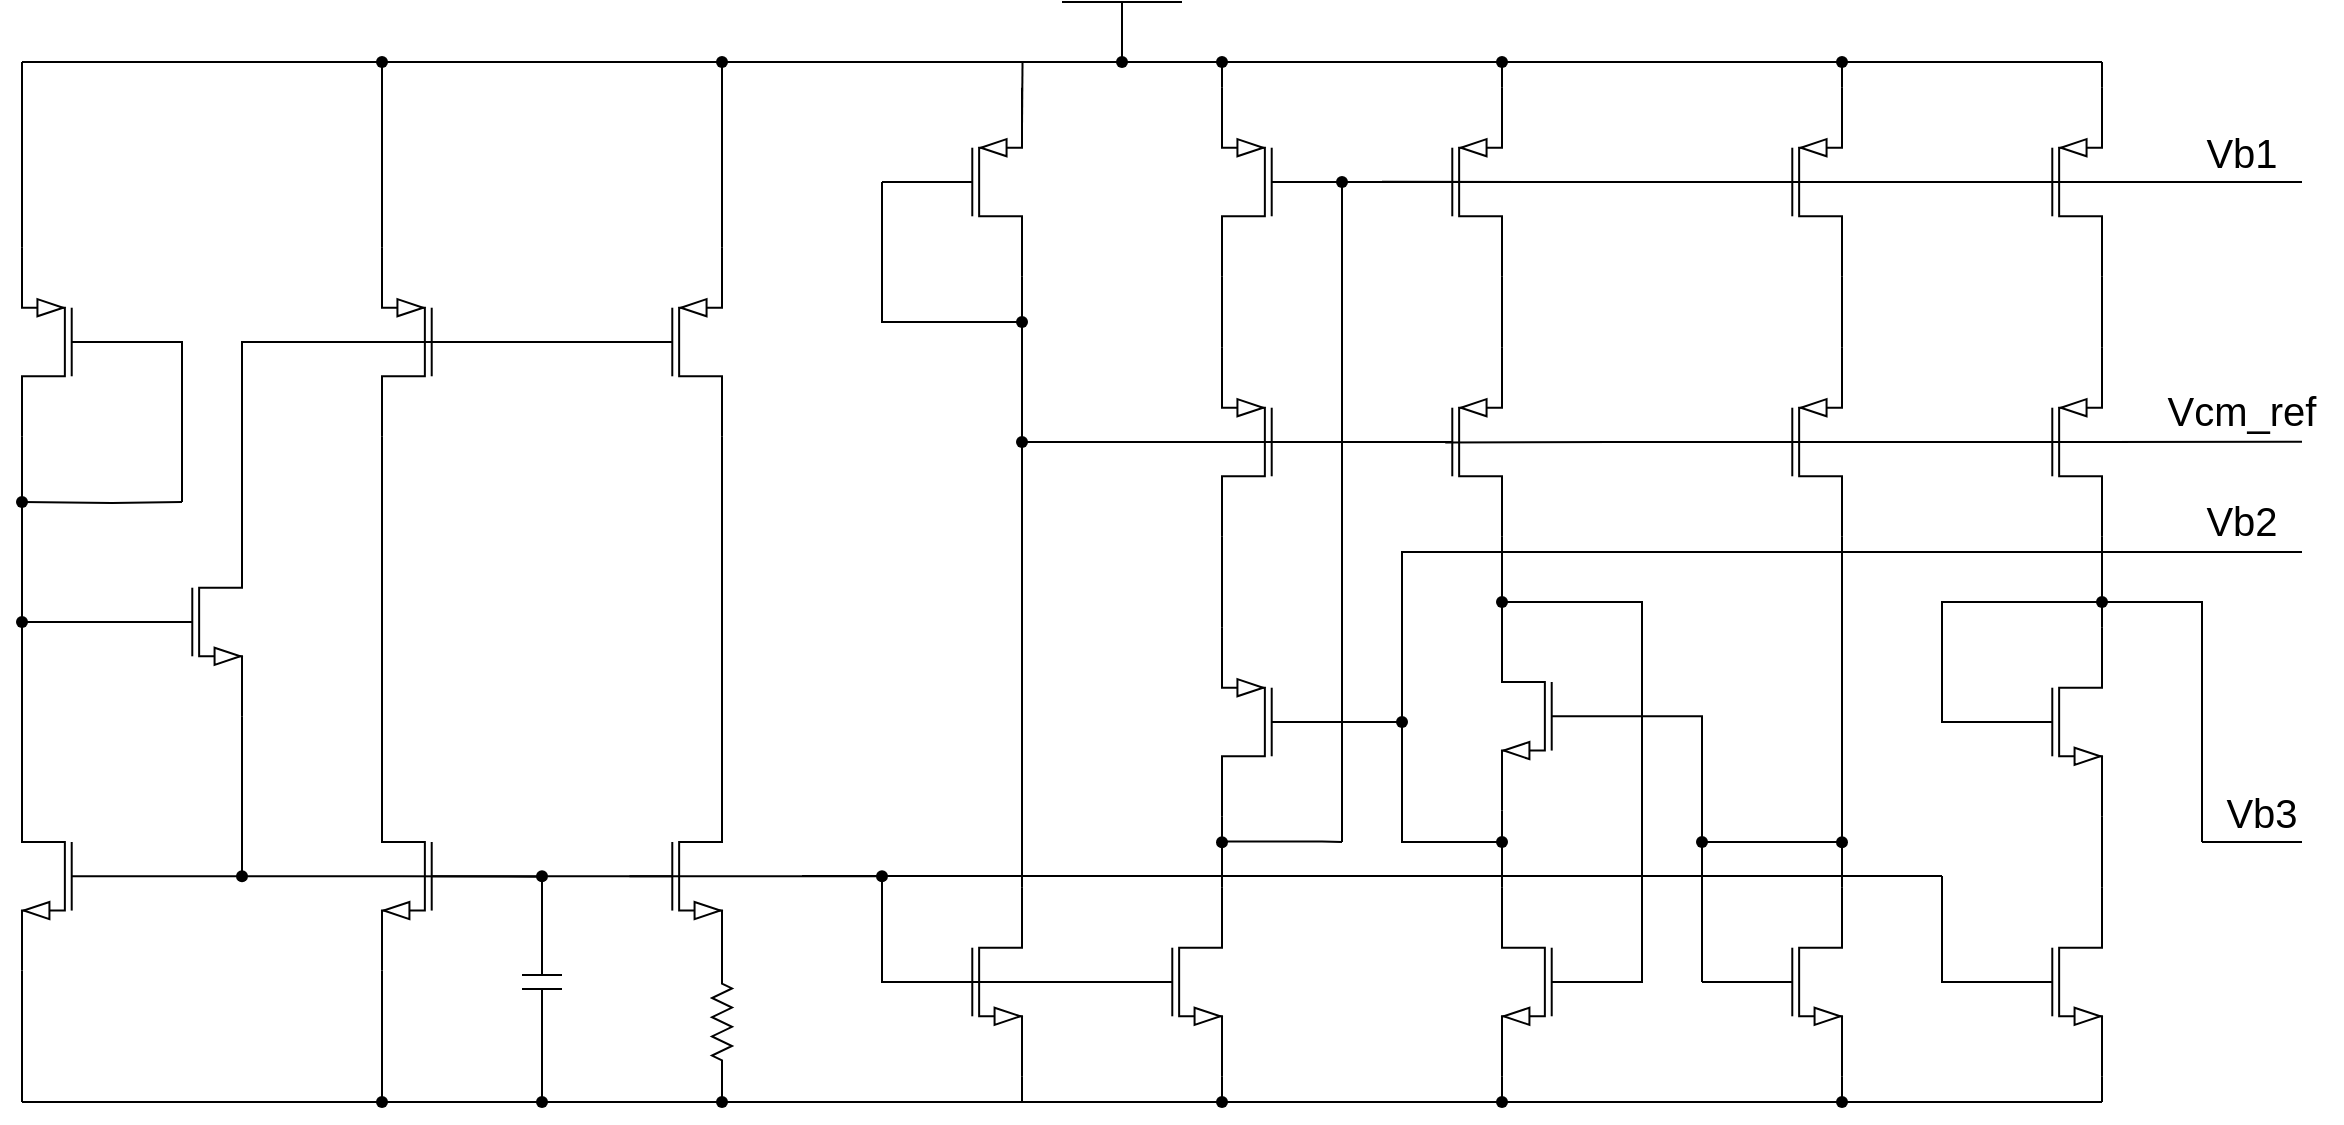 <mxfile version="25.0.1">
  <diagram name="第 1 页" id="zHeJ2YQxpxI2N5z_kEmK">
    <mxGraphModel dx="1202" dy="656" grid="1" gridSize="10" guides="1" tooltips="1" connect="1" arrows="1" fold="1" page="1" pageScale="1" pageWidth="1600" pageHeight="900" math="0" shadow="0">
      <root>
        <mxCell id="0" />
        <mxCell id="1" parent="0" />
        <mxCell id="mC9KeTFp0cYL_Ei6fU9d-10" value="" style="endArrow=none;html=1;rounded=0;" parent="1" source="mC9KeTFp0cYL_Ei6fU9d-13" edge="1">
          <mxGeometry width="50" height="50" relative="1" as="geometry">
            <mxPoint x="40" y="90" as="sourcePoint" />
            <mxPoint x="1100" y="90" as="targetPoint" />
          </mxGeometry>
        </mxCell>
        <mxCell id="mC9KeTFp0cYL_Ei6fU9d-11" value="" style="endArrow=none;html=1;rounded=0;" parent="1" edge="1">
          <mxGeometry width="50" height="50" relative="1" as="geometry">
            <mxPoint x="580" y="60" as="sourcePoint" />
            <mxPoint x="640" y="60" as="targetPoint" />
          </mxGeometry>
        </mxCell>
        <mxCell id="mC9KeTFp0cYL_Ei6fU9d-12" value="" style="endArrow=none;html=1;rounded=0;" parent="1" edge="1">
          <mxGeometry width="50" height="50" relative="1" as="geometry">
            <mxPoint x="610" y="90" as="sourcePoint" />
            <mxPoint x="610" y="60" as="targetPoint" />
          </mxGeometry>
        </mxCell>
        <mxCell id="mC9KeTFp0cYL_Ei6fU9d-14" value="" style="endArrow=none;html=1;rounded=0;" parent="1" target="mC9KeTFp0cYL_Ei6fU9d-13" edge="1">
          <mxGeometry width="50" height="50" relative="1" as="geometry">
            <mxPoint x="60" y="90.0" as="sourcePoint" />
            <mxPoint x="1560" y="90" as="targetPoint" />
          </mxGeometry>
        </mxCell>
        <mxCell id="mC9KeTFp0cYL_Ei6fU9d-13" value="" style="shape=waypoint;sketch=0;fillStyle=solid;size=6;pointerEvents=1;points=[];fillColor=none;resizable=0;rotatable=0;perimeter=centerPerimeter;snapToPoint=1;" parent="1" vertex="1">
          <mxGeometry x="600" y="80" width="20" height="20" as="geometry" />
        </mxCell>
        <mxCell id="mC9KeTFp0cYL_Ei6fU9d-15" value="" style="endArrow=none;html=1;rounded=0;" parent="1" edge="1" source="Um8_nvh1hXhyoKsjVqpz-147">
          <mxGeometry width="50" height="50" relative="1" as="geometry">
            <mxPoint x="40" y="609" as="sourcePoint" />
            <mxPoint x="1100" y="610" as="targetPoint" />
          </mxGeometry>
        </mxCell>
        <mxCell id="Um8_nvh1hXhyoKsjVqpz-93" style="edgeStyle=orthogonalEdgeStyle;shape=connector;rounded=0;orthogonalLoop=1;jettySize=auto;html=1;exitDx=0;exitDy=0;exitPerimeter=0;strokeColor=default;align=center;verticalAlign=middle;fontFamily=Helvetica;fontSize=11;fontColor=default;labelBackgroundColor=default;endArrow=none;endFill=0;" edge="1" parent="1" source="Um8_nvh1hXhyoKsjVqpz-94">
          <mxGeometry relative="1" as="geometry">
            <mxPoint x="800" y="90" as="targetPoint" />
          </mxGeometry>
        </mxCell>
        <mxCell id="mC9KeTFp0cYL_Ei6fU9d-16" value="" style="verticalLabelPosition=bottom;shadow=0;dashed=0;align=center;html=1;verticalAlign=top;shape=mxgraph.electrical.transistors.pmos;pointerEvents=1;" parent="1" vertex="1">
          <mxGeometry x="740" y="100" width="60" height="100" as="geometry" />
        </mxCell>
        <mxCell id="mC9KeTFp0cYL_Ei6fU9d-18" value="" style="verticalLabelPosition=bottom;shadow=0;dashed=0;align=center;html=1;verticalAlign=top;shape=mxgraph.electrical.transistors.pmos;pointerEvents=1;" parent="1" vertex="1">
          <mxGeometry x="740" y="230" width="60" height="100" as="geometry" />
        </mxCell>
        <mxCell id="Um8_nvh1hXhyoKsjVqpz-6" style="edgeStyle=orthogonalEdgeStyle;shape=connector;rounded=0;orthogonalLoop=1;jettySize=auto;html=1;exitX=1;exitY=1;exitDx=0;exitDy=0;exitPerimeter=0;strokeColor=default;align=center;verticalAlign=middle;fontFamily=Helvetica;fontSize=11;fontColor=default;labelBackgroundColor=default;endArrow=none;endFill=0;" edge="1" parent="1" source="Um8_nvh1hXhyoKsjVqpz-1">
          <mxGeometry relative="1" as="geometry">
            <mxPoint x="60" y="610" as="targetPoint" />
          </mxGeometry>
        </mxCell>
        <mxCell id="Um8_nvh1hXhyoKsjVqpz-23" style="edgeStyle=orthogonalEdgeStyle;shape=connector;rounded=0;orthogonalLoop=1;jettySize=auto;html=1;exitDx=0;exitDy=0;exitPerimeter=0;strokeColor=default;align=center;verticalAlign=middle;fontFamily=Helvetica;fontSize=11;fontColor=default;labelBackgroundColor=default;endArrow=none;endFill=0;" edge="1" parent="1" source="Um8_nvh1hXhyoKsjVqpz-52">
          <mxGeometry relative="1" as="geometry">
            <mxPoint x="320" y="497.333" as="targetPoint" />
          </mxGeometry>
        </mxCell>
        <mxCell id="Um8_nvh1hXhyoKsjVqpz-1" value="" style="verticalLabelPosition=bottom;shadow=0;dashed=0;align=center;html=1;verticalAlign=top;shape=mxgraph.electrical.transistors.nmos;pointerEvents=1;flipV=0;flipH=1;" vertex="1" parent="1">
          <mxGeometry x="60" y="447.14" width="60" height="100" as="geometry" />
        </mxCell>
        <mxCell id="Um8_nvh1hXhyoKsjVqpz-7" style="edgeStyle=orthogonalEdgeStyle;shape=connector;rounded=0;orthogonalLoop=1;jettySize=auto;html=1;exitX=1;exitY=0;exitDx=0;exitDy=0;exitPerimeter=0;strokeColor=default;align=center;verticalAlign=middle;fontFamily=Helvetica;fontSize=11;fontColor=default;labelBackgroundColor=default;endArrow=none;endFill=0;" edge="1" parent="1" source="Um8_nvh1hXhyoKsjVqpz-4">
          <mxGeometry relative="1" as="geometry">
            <mxPoint x="60" y="90.0" as="targetPoint" />
          </mxGeometry>
        </mxCell>
        <mxCell id="Um8_nvh1hXhyoKsjVqpz-8" style="edgeStyle=orthogonalEdgeStyle;shape=connector;rounded=0;orthogonalLoop=1;jettySize=auto;html=1;exitX=0;exitY=0.5;exitDx=0;exitDy=0;exitPerimeter=0;strokeColor=default;align=center;verticalAlign=middle;fontFamily=Helvetica;fontSize=11;fontColor=default;labelBackgroundColor=default;endArrow=none;endFill=0;" edge="1" parent="1" source="Um8_nvh1hXhyoKsjVqpz-4">
          <mxGeometry relative="1" as="geometry">
            <mxPoint x="140" y="310" as="targetPoint" />
            <Array as="points">
              <mxPoint x="140" y="230" />
              <mxPoint x="140" y="310" />
            </Array>
          </mxGeometry>
        </mxCell>
        <mxCell id="Um8_nvh1hXhyoKsjVqpz-4" value="" style="verticalLabelPosition=bottom;shadow=0;dashed=0;align=center;html=1;verticalAlign=top;shape=mxgraph.electrical.transistors.pmos;pointerEvents=1;flipH=1;" vertex="1" parent="1">
          <mxGeometry x="60" y="180" width="60" height="100" as="geometry" />
        </mxCell>
        <mxCell id="Um8_nvh1hXhyoKsjVqpz-5" style="edgeStyle=orthogonalEdgeStyle;rounded=0;orthogonalLoop=1;jettySize=auto;html=1;exitX=1;exitY=1;exitDx=0;exitDy=0;exitPerimeter=0;entryX=1;entryY=0;entryDx=0;entryDy=0;entryPerimeter=0;endArrow=none;endFill=0;" edge="1" parent="1" source="Um8_nvh1hXhyoKsjVqpz-4" target="Um8_nvh1hXhyoKsjVqpz-1">
          <mxGeometry relative="1" as="geometry" />
        </mxCell>
        <mxCell id="Um8_nvh1hXhyoKsjVqpz-9" value="" style="endArrow=none;html=1;rounded=0;strokeColor=default;align=center;verticalAlign=middle;fontFamily=Helvetica;fontSize=11;fontColor=default;labelBackgroundColor=default;edgeStyle=orthogonalEdgeStyle;" edge="1" parent="1" target="Um8_nvh1hXhyoKsjVqpz-51">
          <mxGeometry width="50" height="50" relative="1" as="geometry">
            <mxPoint x="140" y="310" as="sourcePoint" />
            <mxPoint x="60" y="310" as="targetPoint" />
          </mxGeometry>
        </mxCell>
        <mxCell id="Um8_nvh1hXhyoKsjVqpz-134" style="edgeStyle=orthogonalEdgeStyle;shape=connector;rounded=0;orthogonalLoop=1;jettySize=auto;html=1;exitX=0;exitY=0.5;exitDx=0;exitDy=0;exitPerimeter=0;strokeColor=default;align=center;verticalAlign=middle;fontFamily=Helvetica;fontSize=11;fontColor=default;labelBackgroundColor=default;endArrow=none;endFill=0;" edge="1" parent="1" source="Um8_nvh1hXhyoKsjVqpz-10">
          <mxGeometry relative="1" as="geometry">
            <mxPoint x="900" y="550" as="targetPoint" />
            <Array as="points">
              <mxPoint x="900" y="417" />
              <mxPoint x="900" y="550" />
            </Array>
          </mxGeometry>
        </mxCell>
        <mxCell id="Um8_nvh1hXhyoKsjVqpz-10" value="" style="verticalLabelPosition=bottom;shadow=0;dashed=0;align=center;html=1;verticalAlign=top;shape=mxgraph.electrical.transistors.nmos;pointerEvents=1;fontFamily=Helvetica;fontSize=11;fontColor=default;labelBackgroundColor=default;flipH=1;" vertex="1" parent="1">
          <mxGeometry x="800" y="367.14" width="60" height="100" as="geometry" />
        </mxCell>
        <mxCell id="Um8_nvh1hXhyoKsjVqpz-90" style="edgeStyle=orthogonalEdgeStyle;shape=connector;rounded=0;orthogonalLoop=1;jettySize=auto;html=1;exitDx=0;exitDy=0;exitPerimeter=0;strokeColor=default;align=center;verticalAlign=middle;fontFamily=Helvetica;fontSize=11;fontColor=default;labelBackgroundColor=default;endArrow=none;endFill=0;" edge="1" parent="1" source="Um8_nvh1hXhyoKsjVqpz-145">
          <mxGeometry relative="1" as="geometry">
            <mxPoint x="800" y="610" as="targetPoint" />
          </mxGeometry>
        </mxCell>
        <mxCell id="Um8_nvh1hXhyoKsjVqpz-113" style="edgeStyle=orthogonalEdgeStyle;shape=connector;rounded=0;orthogonalLoop=1;jettySize=auto;html=1;strokeColor=default;align=center;verticalAlign=middle;fontFamily=Helvetica;fontSize=11;fontColor=default;labelBackgroundColor=default;endArrow=none;endFill=0;" edge="1" parent="1" source="Um8_nvh1hXhyoKsjVqpz-11" target="Um8_nvh1hXhyoKsjVqpz-115">
          <mxGeometry relative="1" as="geometry">
            <mxPoint x="880" y="360" as="targetPoint" />
            <Array as="points">
              <mxPoint x="870" y="550" />
              <mxPoint x="870" y="360" />
            </Array>
          </mxGeometry>
        </mxCell>
        <mxCell id="Um8_nvh1hXhyoKsjVqpz-11" value="" style="verticalLabelPosition=bottom;shadow=0;dashed=0;align=center;html=1;verticalAlign=top;shape=mxgraph.electrical.transistors.nmos;pointerEvents=1;fontFamily=Helvetica;fontSize=11;fontColor=default;labelBackgroundColor=default;flipH=1;" vertex="1" parent="1">
          <mxGeometry x="800" y="500" width="60" height="100" as="geometry" />
        </mxCell>
        <mxCell id="Um8_nvh1hXhyoKsjVqpz-13" style="edgeStyle=orthogonalEdgeStyle;shape=connector;rounded=0;orthogonalLoop=1;jettySize=auto;html=1;exitDx=0;exitDy=0;exitPerimeter=0;strokeColor=default;align=center;verticalAlign=middle;fontFamily=Helvetica;fontSize=11;fontColor=default;labelBackgroundColor=default;endArrow=none;endFill=0;" edge="1" parent="1" source="Um8_nvh1hXhyoKsjVqpz-53">
          <mxGeometry relative="1" as="geometry">
            <mxPoint x="60" y="399.833" as="targetPoint" />
            <Array as="points">
              <mxPoint x="60" y="370" />
            </Array>
          </mxGeometry>
        </mxCell>
        <mxCell id="Um8_nvh1hXhyoKsjVqpz-26" style="edgeStyle=orthogonalEdgeStyle;shape=connector;rounded=0;orthogonalLoop=1;jettySize=auto;html=1;exitX=1;exitY=0;exitDx=0;exitDy=0;exitPerimeter=0;strokeColor=default;align=center;verticalAlign=middle;fontFamily=Helvetica;fontSize=11;fontColor=default;labelBackgroundColor=default;endArrow=none;endFill=0;" edge="1" parent="1">
          <mxGeometry relative="1" as="geometry">
            <mxPoint x="320" y="230" as="targetPoint" />
            <mxPoint x="170" y="352.857" as="sourcePoint" />
            <Array as="points">
              <mxPoint x="170" y="230" />
            </Array>
          </mxGeometry>
        </mxCell>
        <mxCell id="Um8_nvh1hXhyoKsjVqpz-35" style="edgeStyle=orthogonalEdgeStyle;shape=connector;rounded=0;orthogonalLoop=1;jettySize=auto;html=1;exitX=1;exitY=1;exitDx=0;exitDy=0;exitPerimeter=0;strokeColor=default;align=center;verticalAlign=middle;fontFamily=Helvetica;fontSize=11;fontColor=default;labelBackgroundColor=default;endArrow=none;endFill=0;" edge="1" parent="1" source="Um8_nvh1hXhyoKsjVqpz-12" target="Um8_nvh1hXhyoKsjVqpz-52">
          <mxGeometry relative="1" as="geometry">
            <mxPoint x="170" y="477" as="targetPoint" />
          </mxGeometry>
        </mxCell>
        <mxCell id="Um8_nvh1hXhyoKsjVqpz-12" value="" style="verticalLabelPosition=bottom;shadow=0;dashed=0;align=center;html=1;verticalAlign=top;shape=mxgraph.electrical.transistors.nmos;pointerEvents=1;fontFamily=Helvetica;fontSize=11;fontColor=default;labelBackgroundColor=default;" vertex="1" parent="1">
          <mxGeometry x="110" y="320" width="60" height="100" as="geometry" />
        </mxCell>
        <mxCell id="Um8_nvh1hXhyoKsjVqpz-33" style="edgeStyle=orthogonalEdgeStyle;shape=connector;rounded=0;orthogonalLoop=1;jettySize=auto;html=1;exitX=1;exitY=0;exitDx=0;exitDy=0;exitPerimeter=0;strokeColor=default;align=center;verticalAlign=middle;fontFamily=Helvetica;fontSize=11;fontColor=default;labelBackgroundColor=default;endArrow=none;endFill=0;" edge="1" parent="1" source="Um8_nvh1hXhyoKsjVqpz-14" target="Um8_nvh1hXhyoKsjVqpz-67">
          <mxGeometry relative="1" as="geometry">
            <mxPoint x="240" y="70" as="targetPoint" />
          </mxGeometry>
        </mxCell>
        <mxCell id="Um8_nvh1hXhyoKsjVqpz-14" value="" style="verticalLabelPosition=bottom;shadow=0;dashed=0;align=center;html=1;verticalAlign=top;shape=mxgraph.electrical.transistors.pmos;pointerEvents=1;flipH=1;" vertex="1" parent="1">
          <mxGeometry x="240" y="180" width="60" height="100" as="geometry" />
        </mxCell>
        <mxCell id="Um8_nvh1hXhyoKsjVqpz-34" style="edgeStyle=orthogonalEdgeStyle;shape=connector;rounded=0;orthogonalLoop=1;jettySize=auto;html=1;exitX=1;exitY=0;exitDx=0;exitDy=0;exitPerimeter=0;strokeColor=default;align=center;verticalAlign=middle;fontFamily=Helvetica;fontSize=11;fontColor=default;labelBackgroundColor=default;endArrow=none;endFill=0;" edge="1" parent="1" source="Um8_nvh1hXhyoKsjVqpz-15" target="Um8_nvh1hXhyoKsjVqpz-66">
          <mxGeometry relative="1" as="geometry">
            <mxPoint x="410" y="70" as="targetPoint" />
          </mxGeometry>
        </mxCell>
        <mxCell id="Um8_nvh1hXhyoKsjVqpz-15" value="" style="verticalLabelPosition=bottom;shadow=0;dashed=0;align=center;html=1;verticalAlign=top;shape=mxgraph.electrical.transistors.pmos;pointerEvents=1;" vertex="1" parent="1">
          <mxGeometry x="350" y="180" width="60" height="100" as="geometry" />
        </mxCell>
        <mxCell id="Um8_nvh1hXhyoKsjVqpz-21" style="edgeStyle=orthogonalEdgeStyle;shape=connector;rounded=0;orthogonalLoop=1;jettySize=auto;html=1;exitX=1;exitY=1;exitDx=0;exitDy=0;exitPerimeter=0;strokeColor=default;align=center;verticalAlign=middle;fontFamily=Helvetica;fontSize=11;fontColor=default;labelBackgroundColor=default;endArrow=none;endFill=0;" edge="1" parent="1" source="Um8_nvh1hXhyoKsjVqpz-16">
          <mxGeometry relative="1" as="geometry">
            <mxPoint x="240" y="610" as="targetPoint" />
          </mxGeometry>
        </mxCell>
        <mxCell id="Um8_nvh1hXhyoKsjVqpz-16" value="" style="verticalLabelPosition=bottom;shadow=0;dashed=0;align=center;html=1;verticalAlign=top;shape=mxgraph.electrical.transistors.nmos;pointerEvents=1;flipV=0;flipH=1;" vertex="1" parent="1">
          <mxGeometry x="240" y="447.14" width="60" height="100" as="geometry" />
        </mxCell>
        <mxCell id="Um8_nvh1hXhyoKsjVqpz-17" value="" style="verticalLabelPosition=bottom;shadow=0;dashed=0;align=center;html=1;verticalAlign=top;shape=mxgraph.electrical.transistors.nmos;pointerEvents=1;fontFamily=Helvetica;fontSize=11;fontColor=default;labelBackgroundColor=default;" vertex="1" parent="1">
          <mxGeometry x="350" y="447.14" width="60" height="100" as="geometry" />
        </mxCell>
        <mxCell id="Um8_nvh1hXhyoKsjVqpz-20" style="edgeStyle=orthogonalEdgeStyle;shape=connector;rounded=0;orthogonalLoop=1;jettySize=auto;html=1;exitDx=0;exitDy=0;exitPerimeter=0;strokeColor=default;align=center;verticalAlign=middle;fontFamily=Helvetica;fontSize=11;fontColor=default;labelBackgroundColor=default;endArrow=none;endFill=0;" edge="1" parent="1" source="Um8_nvh1hXhyoKsjVqpz-64">
          <mxGeometry relative="1" as="geometry">
            <mxPoint x="410" y="610" as="targetPoint" />
          </mxGeometry>
        </mxCell>
        <mxCell id="Um8_nvh1hXhyoKsjVqpz-18" value="" style="pointerEvents=1;verticalLabelPosition=bottom;shadow=0;dashed=0;align=center;html=1;verticalAlign=top;shape=mxgraph.electrical.resistors.resistor_2;fontFamily=Helvetica;fontSize=11;fontColor=default;labelBackgroundColor=default;direction=south;" vertex="1" parent="1">
          <mxGeometry x="405" y="540" width="10" height="60" as="geometry" />
        </mxCell>
        <mxCell id="Um8_nvh1hXhyoKsjVqpz-19" style="edgeStyle=orthogonalEdgeStyle;shape=connector;rounded=0;orthogonalLoop=1;jettySize=auto;html=1;exitX=1;exitY=1;exitDx=0;exitDy=0;exitPerimeter=0;entryX=0;entryY=0.5;entryDx=0;entryDy=0;entryPerimeter=0;strokeColor=default;align=center;verticalAlign=middle;fontFamily=Helvetica;fontSize=11;fontColor=default;labelBackgroundColor=default;endArrow=none;endFill=0;" edge="1" parent="1" source="Um8_nvh1hXhyoKsjVqpz-17">
          <mxGeometry relative="1" as="geometry">
            <mxPoint x="410" y="540.0" as="targetPoint" />
          </mxGeometry>
        </mxCell>
        <mxCell id="Um8_nvh1hXhyoKsjVqpz-22" style="edgeStyle=orthogonalEdgeStyle;shape=connector;rounded=0;orthogonalLoop=1;jettySize=auto;html=1;exitX=0;exitY=0.5;exitDx=0;exitDy=0;exitPerimeter=0;entryX=0;entryY=0.5;entryDx=0;entryDy=0;entryPerimeter=0;strokeColor=default;align=center;verticalAlign=middle;fontFamily=Helvetica;fontSize=11;fontColor=default;labelBackgroundColor=default;endArrow=none;endFill=0;" edge="1" parent="1" source="Um8_nvh1hXhyoKsjVqpz-16" target="Um8_nvh1hXhyoKsjVqpz-17">
          <mxGeometry relative="1" as="geometry" />
        </mxCell>
        <mxCell id="Um8_nvh1hXhyoKsjVqpz-25" style="edgeStyle=orthogonalEdgeStyle;shape=connector;rounded=0;orthogonalLoop=1;jettySize=auto;html=1;exitX=0;exitY=0.5;exitDx=0;exitDy=0;exitPerimeter=0;entryX=0;entryY=0.5;entryDx=0;entryDy=0;entryPerimeter=0;strokeColor=default;align=center;verticalAlign=middle;fontFamily=Helvetica;fontSize=11;fontColor=default;labelBackgroundColor=default;endArrow=none;endFill=0;" edge="1" parent="1" source="Um8_nvh1hXhyoKsjVqpz-14" target="Um8_nvh1hXhyoKsjVqpz-15">
          <mxGeometry relative="1" as="geometry" />
        </mxCell>
        <mxCell id="Um8_nvh1hXhyoKsjVqpz-29" style="edgeStyle=orthogonalEdgeStyle;shape=connector;rounded=0;orthogonalLoop=1;jettySize=auto;html=1;exitDx=0;exitDy=0;exitPerimeter=0;strokeColor=default;align=center;verticalAlign=middle;fontFamily=Helvetica;fontSize=11;fontColor=default;labelBackgroundColor=default;endArrow=none;endFill=0;" edge="1" parent="1" source="Um8_nvh1hXhyoKsjVqpz-56">
          <mxGeometry relative="1" as="geometry">
            <mxPoint x="320" y="498" as="targetPoint" />
          </mxGeometry>
        </mxCell>
        <mxCell id="Um8_nvh1hXhyoKsjVqpz-30" style="edgeStyle=orthogonalEdgeStyle;shape=connector;rounded=0;orthogonalLoop=1;jettySize=auto;html=1;exitX=1;exitY=0.5;exitDx=0;exitDy=0;exitPerimeter=0;strokeColor=default;align=center;verticalAlign=middle;fontFamily=Helvetica;fontSize=11;fontColor=default;labelBackgroundColor=default;endArrow=none;endFill=0;" edge="1" parent="1" source="Um8_nvh1hXhyoKsjVqpz-27">
          <mxGeometry relative="1" as="geometry">
            <mxPoint x="320" y="610" as="targetPoint" />
          </mxGeometry>
        </mxCell>
        <mxCell id="Um8_nvh1hXhyoKsjVqpz-27" value="" style="pointerEvents=1;verticalLabelPosition=bottom;shadow=0;dashed=0;align=center;html=1;verticalAlign=top;shape=mxgraph.electrical.capacitors.capacitor_1;fontFamily=Helvetica;fontSize=11;fontColor=default;labelBackgroundColor=default;direction=south;" vertex="1" parent="1">
          <mxGeometry x="310" y="515" width="20" height="70" as="geometry" />
        </mxCell>
        <mxCell id="Um8_nvh1hXhyoKsjVqpz-31" style="edgeStyle=orthogonalEdgeStyle;shape=connector;rounded=0;orthogonalLoop=1;jettySize=auto;html=1;exitX=1;exitY=1;exitDx=0;exitDy=0;exitPerimeter=0;entryX=1;entryY=0;entryDx=0;entryDy=0;entryPerimeter=0;strokeColor=default;align=center;verticalAlign=middle;fontFamily=Helvetica;fontSize=11;fontColor=default;labelBackgroundColor=default;endArrow=none;endFill=0;" edge="1" parent="1" source="Um8_nvh1hXhyoKsjVqpz-14" target="Um8_nvh1hXhyoKsjVqpz-16">
          <mxGeometry relative="1" as="geometry" />
        </mxCell>
        <mxCell id="Um8_nvh1hXhyoKsjVqpz-32" style="edgeStyle=orthogonalEdgeStyle;shape=connector;rounded=0;orthogonalLoop=1;jettySize=auto;html=1;exitX=1;exitY=1;exitDx=0;exitDy=0;exitPerimeter=0;entryX=1;entryY=0;entryDx=0;entryDy=0;entryPerimeter=0;strokeColor=default;align=center;verticalAlign=middle;fontFamily=Helvetica;fontSize=11;fontColor=default;labelBackgroundColor=default;endArrow=none;endFill=0;" edge="1" parent="1" source="Um8_nvh1hXhyoKsjVqpz-15" target="Um8_nvh1hXhyoKsjVqpz-17">
          <mxGeometry relative="1" as="geometry" />
        </mxCell>
        <mxCell id="Um8_nvh1hXhyoKsjVqpz-40" style="edgeStyle=orthogonalEdgeStyle;shape=connector;rounded=0;orthogonalLoop=1;jettySize=auto;html=1;exitX=1;exitY=1;exitDx=0;exitDy=0;exitPerimeter=0;strokeColor=default;align=center;verticalAlign=middle;fontFamily=Helvetica;fontSize=11;fontColor=default;labelBackgroundColor=default;endArrow=none;endFill=0;" edge="1" parent="1" source="Um8_nvh1hXhyoKsjVqpz-36">
          <mxGeometry relative="1" as="geometry">
            <mxPoint x="560" y="610" as="targetPoint" />
          </mxGeometry>
        </mxCell>
        <mxCell id="Um8_nvh1hXhyoKsjVqpz-36" value="" style="verticalLabelPosition=bottom;shadow=0;dashed=0;align=center;html=1;verticalAlign=top;shape=mxgraph.electrical.transistors.nmos;pointerEvents=1;fontFamily=Helvetica;fontSize=11;fontColor=default;labelBackgroundColor=default;" vertex="1" parent="1">
          <mxGeometry x="500" y="500" width="60" height="100" as="geometry" />
        </mxCell>
        <mxCell id="Um8_nvh1hXhyoKsjVqpz-38" style="edgeStyle=orthogonalEdgeStyle;shape=connector;rounded=0;orthogonalLoop=1;jettySize=auto;html=1;exitX=1;exitY=0;exitDx=0;exitDy=0;exitPerimeter=0;strokeColor=default;align=center;verticalAlign=middle;fontFamily=Helvetica;fontSize=11;fontColor=default;labelBackgroundColor=default;endArrow=none;endFill=0;" edge="1" parent="1">
          <mxGeometry relative="1" as="geometry">
            <mxPoint x="560.261" y="90" as="targetPoint" />
            <mxPoint x="560" y="122.857" as="sourcePoint" />
          </mxGeometry>
        </mxCell>
        <mxCell id="Um8_nvh1hXhyoKsjVqpz-49" style="edgeStyle=orthogonalEdgeStyle;shape=connector;rounded=0;orthogonalLoop=1;jettySize=auto;html=1;exitX=0;exitY=0.5;exitDx=0;exitDy=0;exitPerimeter=0;strokeColor=default;align=center;verticalAlign=middle;fontFamily=Helvetica;fontSize=11;fontColor=default;labelBackgroundColor=default;endArrow=none;endFill=0;" edge="1" parent="1" source="Um8_nvh1hXhyoKsjVqpz-37">
          <mxGeometry relative="1" as="geometry">
            <mxPoint x="490" y="150.174" as="targetPoint" />
          </mxGeometry>
        </mxCell>
        <mxCell id="Um8_nvh1hXhyoKsjVqpz-37" value="" style="verticalLabelPosition=bottom;shadow=0;dashed=0;align=center;html=1;verticalAlign=top;shape=mxgraph.electrical.transistors.pmos;pointerEvents=1;" vertex="1" parent="1">
          <mxGeometry x="500" y="100" width="60" height="100" as="geometry" />
        </mxCell>
        <mxCell id="Um8_nvh1hXhyoKsjVqpz-39" style="edgeStyle=orthogonalEdgeStyle;shape=connector;rounded=0;orthogonalLoop=1;jettySize=auto;html=1;exitX=1;exitY=1;exitDx=0;exitDy=0;exitPerimeter=0;entryX=1;entryY=0;entryDx=0;entryDy=0;entryPerimeter=0;strokeColor=default;align=center;verticalAlign=middle;fontFamily=Helvetica;fontSize=11;fontColor=default;labelBackgroundColor=default;endArrow=none;endFill=0;" edge="1" parent="1" source="Um8_nvh1hXhyoKsjVqpz-37" target="Um8_nvh1hXhyoKsjVqpz-36">
          <mxGeometry relative="1" as="geometry" />
        </mxCell>
        <mxCell id="Um8_nvh1hXhyoKsjVqpz-43" style="edgeStyle=orthogonalEdgeStyle;shape=connector;rounded=0;orthogonalLoop=1;jettySize=auto;html=1;exitX=0;exitY=0.5;exitDx=0;exitDy=0;exitPerimeter=0;entryX=0.229;entryY=0.5;entryDx=0;entryDy=0;entryPerimeter=0;strokeColor=default;align=center;verticalAlign=middle;fontFamily=Helvetica;fontSize=11;fontColor=default;labelBackgroundColor=default;endArrow=none;endFill=0;" edge="1" parent="1" source="Um8_nvh1hXhyoKsjVqpz-36" target="Um8_nvh1hXhyoKsjVqpz-17">
          <mxGeometry relative="1" as="geometry">
            <Array as="points">
              <mxPoint x="490" y="550" />
              <mxPoint x="490" y="497" />
            </Array>
          </mxGeometry>
        </mxCell>
        <mxCell id="Um8_nvh1hXhyoKsjVqpz-50" value="" style="endArrow=none;html=1;rounded=0;strokeColor=default;align=center;verticalAlign=middle;fontFamily=Helvetica;fontSize=11;fontColor=default;labelBackgroundColor=default;edgeStyle=orthogonalEdgeStyle;" edge="1" parent="1">
          <mxGeometry width="50" height="50" relative="1" as="geometry">
            <mxPoint x="560" y="220" as="sourcePoint" />
            <mxPoint x="490" y="150" as="targetPoint" />
            <Array as="points">
              <mxPoint x="490" y="220" />
            </Array>
          </mxGeometry>
        </mxCell>
        <mxCell id="Um8_nvh1hXhyoKsjVqpz-51" value="" style="shape=waypoint;sketch=0;fillStyle=solid;size=6;pointerEvents=1;points=[];fillColor=none;resizable=0;rotatable=0;perimeter=centerPerimeter;snapToPoint=1;fontFamily=Helvetica;fontSize=11;fontColor=default;labelBackgroundColor=default;" vertex="1" parent="1">
          <mxGeometry x="50" y="300" width="20" height="20" as="geometry" />
        </mxCell>
        <mxCell id="Um8_nvh1hXhyoKsjVqpz-54" value="" style="edgeStyle=orthogonalEdgeStyle;shape=connector;rounded=0;orthogonalLoop=1;jettySize=auto;html=1;exitX=0;exitY=0.5;exitDx=0;exitDy=0;exitPerimeter=0;strokeColor=default;align=center;verticalAlign=middle;fontFamily=Helvetica;fontSize=11;fontColor=default;labelBackgroundColor=default;endArrow=none;endFill=0;" edge="1" parent="1" source="Um8_nvh1hXhyoKsjVqpz-12" target="Um8_nvh1hXhyoKsjVqpz-53">
          <mxGeometry relative="1" as="geometry">
            <mxPoint x="60" y="399.833" as="targetPoint" />
            <mxPoint x="110" y="370" as="sourcePoint" />
            <Array as="points" />
          </mxGeometry>
        </mxCell>
        <mxCell id="Um8_nvh1hXhyoKsjVqpz-53" value="" style="shape=waypoint;sketch=0;fillStyle=solid;size=6;pointerEvents=1;points=[];fillColor=none;resizable=0;rotatable=0;perimeter=centerPerimeter;snapToPoint=1;fontFamily=Helvetica;fontSize=11;fontColor=default;labelBackgroundColor=default;" vertex="1" parent="1">
          <mxGeometry x="50" y="360" width="20" height="20" as="geometry" />
        </mxCell>
        <mxCell id="Um8_nvh1hXhyoKsjVqpz-55" value="" style="edgeStyle=orthogonalEdgeStyle;shape=connector;rounded=0;orthogonalLoop=1;jettySize=auto;html=1;exitX=0;exitY=0.5;exitDx=0;exitDy=0;exitPerimeter=0;strokeColor=default;align=center;verticalAlign=middle;fontFamily=Helvetica;fontSize=11;fontColor=default;labelBackgroundColor=default;endArrow=none;endFill=0;" edge="1" parent="1" source="Um8_nvh1hXhyoKsjVqpz-1" target="Um8_nvh1hXhyoKsjVqpz-52">
          <mxGeometry relative="1" as="geometry">
            <mxPoint x="320" y="497.333" as="targetPoint" />
            <mxPoint x="120" y="497" as="sourcePoint" />
          </mxGeometry>
        </mxCell>
        <mxCell id="Um8_nvh1hXhyoKsjVqpz-52" value="" style="shape=waypoint;sketch=0;fillStyle=solid;size=6;pointerEvents=1;points=[];fillColor=none;resizable=0;rotatable=0;perimeter=centerPerimeter;snapToPoint=1;fontFamily=Helvetica;fontSize=11;fontColor=default;labelBackgroundColor=default;" vertex="1" parent="1">
          <mxGeometry x="160" y="487.14" width="20" height="20" as="geometry" />
        </mxCell>
        <mxCell id="Um8_nvh1hXhyoKsjVqpz-57" value="" style="edgeStyle=orthogonalEdgeStyle;shape=connector;rounded=0;orthogonalLoop=1;jettySize=auto;html=1;exitX=0;exitY=0.5;exitDx=0;exitDy=0;exitPerimeter=0;strokeColor=default;align=center;verticalAlign=middle;fontFamily=Helvetica;fontSize=11;fontColor=default;labelBackgroundColor=default;endArrow=none;endFill=0;" edge="1" parent="1" source="Um8_nvh1hXhyoKsjVqpz-27" target="Um8_nvh1hXhyoKsjVqpz-56">
          <mxGeometry relative="1" as="geometry">
            <mxPoint x="320" y="478" as="targetPoint" />
            <mxPoint x="320" y="530" as="sourcePoint" />
          </mxGeometry>
        </mxCell>
        <mxCell id="Um8_nvh1hXhyoKsjVqpz-56" value="" style="shape=waypoint;sketch=0;fillStyle=solid;size=6;pointerEvents=1;points=[];fillColor=none;resizable=0;rotatable=0;perimeter=centerPerimeter;snapToPoint=1;fontFamily=Helvetica;fontSize=11;fontColor=default;labelBackgroundColor=default;" vertex="1" parent="1">
          <mxGeometry x="310" y="487.14" width="20" height="20" as="geometry" />
        </mxCell>
        <mxCell id="Um8_nvh1hXhyoKsjVqpz-59" value="" style="endArrow=none;html=1;rounded=0;" edge="1" parent="1" source="Um8_nvh1hXhyoKsjVqpz-60" target="Um8_nvh1hXhyoKsjVqpz-58">
          <mxGeometry width="50" height="50" relative="1" as="geometry">
            <mxPoint x="40" y="609" as="sourcePoint" />
            <mxPoint x="1560" y="609" as="targetPoint" />
          </mxGeometry>
        </mxCell>
        <mxCell id="Um8_nvh1hXhyoKsjVqpz-58" value="" style="shape=waypoint;sketch=0;fillStyle=solid;size=6;pointerEvents=1;points=[];fillColor=none;resizable=0;rotatable=0;perimeter=centerPerimeter;snapToPoint=1;fontFamily=Helvetica;fontSize=11;fontColor=default;labelBackgroundColor=default;" vertex="1" parent="1">
          <mxGeometry x="310" y="600" width="20" height="20" as="geometry" />
        </mxCell>
        <mxCell id="Um8_nvh1hXhyoKsjVqpz-61" value="" style="endArrow=none;html=1;rounded=0;" edge="1" parent="1" target="Um8_nvh1hXhyoKsjVqpz-60">
          <mxGeometry width="50" height="50" relative="1" as="geometry">
            <mxPoint x="60" y="610.0" as="sourcePoint" />
            <mxPoint x="320" y="610" as="targetPoint" />
          </mxGeometry>
        </mxCell>
        <mxCell id="Um8_nvh1hXhyoKsjVqpz-60" value="" style="shape=waypoint;sketch=0;fillStyle=solid;size=6;pointerEvents=1;points=[];fillColor=none;resizable=0;rotatable=0;perimeter=centerPerimeter;snapToPoint=1;fontFamily=Helvetica;fontSize=11;fontColor=default;labelBackgroundColor=default;" vertex="1" parent="1">
          <mxGeometry x="230" y="600" width="20" height="20" as="geometry" />
        </mxCell>
        <mxCell id="Um8_nvh1hXhyoKsjVqpz-63" value="" style="endArrow=none;html=1;rounded=0;" edge="1" parent="1">
          <mxGeometry width="50" height="50" relative="1" as="geometry">
            <mxPoint x="60" y="610" as="sourcePoint" />
            <mxPoint x="60" y="610.0" as="targetPoint" />
          </mxGeometry>
        </mxCell>
        <mxCell id="Um8_nvh1hXhyoKsjVqpz-65" value="" style="edgeStyle=orthogonalEdgeStyle;shape=connector;rounded=0;orthogonalLoop=1;jettySize=auto;html=1;exitX=1;exitY=0.5;exitDx=0;exitDy=0;exitPerimeter=0;strokeColor=default;align=center;verticalAlign=middle;fontFamily=Helvetica;fontSize=11;fontColor=default;labelBackgroundColor=default;endArrow=none;endFill=0;" edge="1" parent="1" source="Um8_nvh1hXhyoKsjVqpz-18" target="Um8_nvh1hXhyoKsjVqpz-64">
          <mxGeometry relative="1" as="geometry">
            <mxPoint x="410" y="640" as="targetPoint" />
            <mxPoint x="410" y="580" as="sourcePoint" />
          </mxGeometry>
        </mxCell>
        <mxCell id="Um8_nvh1hXhyoKsjVqpz-64" value="" style="shape=waypoint;sketch=0;fillStyle=solid;size=6;pointerEvents=1;points=[];fillColor=none;resizable=0;rotatable=0;perimeter=centerPerimeter;snapToPoint=1;fontFamily=Helvetica;fontSize=11;fontColor=default;labelBackgroundColor=default;" vertex="1" parent="1">
          <mxGeometry x="400" y="600" width="20" height="20" as="geometry" />
        </mxCell>
        <mxCell id="Um8_nvh1hXhyoKsjVqpz-66" value="" style="shape=waypoint;sketch=0;fillStyle=solid;size=6;pointerEvents=1;points=[];fillColor=none;resizable=0;rotatable=0;perimeter=centerPerimeter;snapToPoint=1;fontFamily=Helvetica;fontSize=11;fontColor=default;labelBackgroundColor=default;" vertex="1" parent="1">
          <mxGeometry x="400" y="80" width="20" height="20" as="geometry" />
        </mxCell>
        <mxCell id="Um8_nvh1hXhyoKsjVqpz-67" value="" style="shape=waypoint;sketch=0;fillStyle=solid;size=6;pointerEvents=1;points=[];fillColor=none;resizable=0;rotatable=0;perimeter=centerPerimeter;snapToPoint=1;fontFamily=Helvetica;fontSize=11;fontColor=default;labelBackgroundColor=default;" vertex="1" parent="1">
          <mxGeometry x="230" y="80" width="20" height="20" as="geometry" />
        </mxCell>
        <mxCell id="Um8_nvh1hXhyoKsjVqpz-69" value="" style="endArrow=none;html=1;rounded=0;" edge="1" parent="1">
          <mxGeometry width="50" height="50" relative="1" as="geometry">
            <mxPoint x="60" y="90" as="sourcePoint" />
            <mxPoint x="60" y="90.0" as="targetPoint" />
          </mxGeometry>
        </mxCell>
        <mxCell id="Um8_nvh1hXhyoKsjVqpz-70" value="" style="shape=waypoint;sketch=0;fillStyle=solid;size=6;pointerEvents=1;points=[];fillColor=none;resizable=0;rotatable=0;perimeter=centerPerimeter;snapToPoint=1;fontFamily=Helvetica;fontSize=11;fontColor=default;labelBackgroundColor=default;" vertex="1" parent="1">
          <mxGeometry x="550" y="210" width="20" height="20" as="geometry" />
        </mxCell>
        <mxCell id="Um8_nvh1hXhyoKsjVqpz-84" style="edgeStyle=orthogonalEdgeStyle;shape=connector;rounded=0;orthogonalLoop=1;jettySize=auto;html=1;exitDx=0;exitDy=0;exitPerimeter=0;strokeColor=default;align=center;verticalAlign=middle;fontFamily=Helvetica;fontSize=11;fontColor=default;labelBackgroundColor=default;endArrow=none;endFill=0;" edge="1" parent="1" source="Um8_nvh1hXhyoKsjVqpz-83">
          <mxGeometry relative="1" as="geometry">
            <mxPoint x="659.667" y="90" as="targetPoint" />
          </mxGeometry>
        </mxCell>
        <mxCell id="Um8_nvh1hXhyoKsjVqpz-71" value="" style="verticalLabelPosition=bottom;shadow=0;dashed=0;align=center;html=1;verticalAlign=top;shape=mxgraph.electrical.transistors.pmos;pointerEvents=1;flipH=1;" vertex="1" parent="1">
          <mxGeometry x="660" y="100" width="60" height="100" as="geometry" />
        </mxCell>
        <mxCell id="Um8_nvh1hXhyoKsjVqpz-174" style="edgeStyle=orthogonalEdgeStyle;shape=connector;rounded=0;orthogonalLoop=1;jettySize=auto;html=1;strokeColor=default;align=center;verticalAlign=middle;fontFamily=Helvetica;fontSize=11;fontColor=default;labelBackgroundColor=default;endArrow=none;endFill=0;exitX=0;exitY=0.5;exitDx=0;exitDy=0;exitPerimeter=0;" edge="1" parent="1" source="mC9KeTFp0cYL_Ei6fU9d-18">
          <mxGeometry relative="1" as="geometry">
            <mxPoint x="560.0" y="280.0" as="targetPoint" />
          </mxGeometry>
        </mxCell>
        <mxCell id="Um8_nvh1hXhyoKsjVqpz-72" value="" style="verticalLabelPosition=bottom;shadow=0;dashed=0;align=center;html=1;verticalAlign=top;shape=mxgraph.electrical.transistors.pmos;pointerEvents=1;flipH=1;" vertex="1" parent="1">
          <mxGeometry x="660" y="230" width="60" height="100" as="geometry" />
        </mxCell>
        <mxCell id="Um8_nvh1hXhyoKsjVqpz-103" style="edgeStyle=orthogonalEdgeStyle;shape=connector;rounded=0;orthogonalLoop=1;jettySize=auto;html=1;exitX=0;exitY=0.5;exitDx=0;exitDy=0;exitPerimeter=0;strokeColor=default;align=center;verticalAlign=middle;fontFamily=Helvetica;fontSize=11;fontColor=default;labelBackgroundColor=default;endArrow=none;endFill=0;" edge="1" parent="1">
          <mxGeometry relative="1" as="geometry">
            <mxPoint x="730.0" y="419.833" as="targetPoint" />
            <mxPoint x="720" y="420" as="sourcePoint" />
          </mxGeometry>
        </mxCell>
        <mxCell id="Um8_nvh1hXhyoKsjVqpz-80" style="edgeStyle=orthogonalEdgeStyle;shape=connector;rounded=0;orthogonalLoop=1;jettySize=auto;html=1;exitX=1;exitY=1;exitDx=0;exitDy=0;exitPerimeter=0;strokeColor=default;align=center;verticalAlign=middle;fontFamily=Helvetica;fontSize=11;fontColor=default;labelBackgroundColor=default;endArrow=none;endFill=0;" edge="1" parent="1" source="Um8_nvh1hXhyoKsjVqpz-74">
          <mxGeometry relative="1" as="geometry">
            <mxPoint x="660" y="610" as="targetPoint" />
          </mxGeometry>
        </mxCell>
        <mxCell id="Um8_nvh1hXhyoKsjVqpz-74" value="" style="verticalLabelPosition=bottom;shadow=0;dashed=0;align=center;html=1;verticalAlign=top;shape=mxgraph.electrical.transistors.nmos;pointerEvents=1;fontFamily=Helvetica;fontSize=11;fontColor=default;labelBackgroundColor=default;flipH=0;" vertex="1" parent="1">
          <mxGeometry x="600" y="500" width="60" height="100" as="geometry" />
        </mxCell>
        <mxCell id="Um8_nvh1hXhyoKsjVqpz-77" style="edgeStyle=orthogonalEdgeStyle;shape=connector;rounded=0;orthogonalLoop=1;jettySize=auto;html=1;exitX=1;exitY=1;exitDx=0;exitDy=0;exitPerimeter=0;entryX=1;entryY=0;entryDx=0;entryDy=0;entryPerimeter=0;strokeColor=default;align=center;verticalAlign=middle;fontFamily=Helvetica;fontSize=11;fontColor=default;labelBackgroundColor=default;endArrow=none;endFill=0;" edge="1" parent="1" source="Um8_nvh1hXhyoKsjVqpz-71" target="Um8_nvh1hXhyoKsjVqpz-72">
          <mxGeometry relative="1" as="geometry" />
        </mxCell>
        <mxCell id="Um8_nvh1hXhyoKsjVqpz-78" style="edgeStyle=orthogonalEdgeStyle;shape=connector;rounded=0;orthogonalLoop=1;jettySize=auto;html=1;exitX=1;exitY=1;exitDx=0;exitDy=0;exitPerimeter=0;entryX=1;entryY=0;entryDx=0;entryDy=0;entryPerimeter=0;strokeColor=default;align=center;verticalAlign=middle;fontFamily=Helvetica;fontSize=11;fontColor=default;labelBackgroundColor=default;endArrow=none;endFill=0;" edge="1" parent="1" source="Um8_nvh1hXhyoKsjVqpz-72">
          <mxGeometry relative="1" as="geometry">
            <mxPoint x="660" y="372.857" as="targetPoint" />
          </mxGeometry>
        </mxCell>
        <mxCell id="Um8_nvh1hXhyoKsjVqpz-79" style="edgeStyle=orthogonalEdgeStyle;shape=connector;rounded=0;orthogonalLoop=1;jettySize=auto;html=1;exitDx=0;exitDy=0;exitPerimeter=0;entryX=1;entryY=0;entryDx=0;entryDy=0;entryPerimeter=0;strokeColor=default;align=center;verticalAlign=middle;fontFamily=Helvetica;fontSize=11;fontColor=default;labelBackgroundColor=default;endArrow=none;endFill=0;" edge="1" parent="1" source="Um8_nvh1hXhyoKsjVqpz-101">
          <mxGeometry relative="1" as="geometry">
            <mxPoint x="660.0" y="470.14" as="sourcePoint" />
            <mxPoint x="660" y="482.857" as="targetPoint" />
          </mxGeometry>
        </mxCell>
        <mxCell id="Um8_nvh1hXhyoKsjVqpz-82" value="" style="endArrow=none;html=1;rounded=0;" edge="1" parent="1" source="Um8_nvh1hXhyoKsjVqpz-58" target="Um8_nvh1hXhyoKsjVqpz-81">
          <mxGeometry width="50" height="50" relative="1" as="geometry">
            <mxPoint x="320" y="610" as="sourcePoint" />
            <mxPoint x="1560" y="609" as="targetPoint" />
          </mxGeometry>
        </mxCell>
        <mxCell id="Um8_nvh1hXhyoKsjVqpz-81" value="" style="shape=waypoint;sketch=0;fillStyle=solid;size=6;pointerEvents=1;points=[];fillColor=none;resizable=0;rotatable=0;perimeter=centerPerimeter;snapToPoint=1;fontFamily=Helvetica;fontSize=11;fontColor=default;labelBackgroundColor=default;" vertex="1" parent="1">
          <mxGeometry x="650" y="600" width="20" height="20" as="geometry" />
        </mxCell>
        <mxCell id="Um8_nvh1hXhyoKsjVqpz-85" value="" style="edgeStyle=orthogonalEdgeStyle;shape=connector;rounded=0;orthogonalLoop=1;jettySize=auto;html=1;exitX=1;exitY=0;exitDx=0;exitDy=0;exitPerimeter=0;strokeColor=default;align=center;verticalAlign=middle;fontFamily=Helvetica;fontSize=11;fontColor=default;labelBackgroundColor=default;endArrow=none;endFill=0;" edge="1" parent="1" source="Um8_nvh1hXhyoKsjVqpz-71" target="Um8_nvh1hXhyoKsjVqpz-83">
          <mxGeometry relative="1" as="geometry">
            <mxPoint x="659.667" y="90" as="targetPoint" />
            <mxPoint x="660" y="103" as="sourcePoint" />
          </mxGeometry>
        </mxCell>
        <mxCell id="Um8_nvh1hXhyoKsjVqpz-83" value="" style="shape=waypoint;sketch=0;fillStyle=solid;size=6;pointerEvents=1;points=[];fillColor=none;resizable=0;rotatable=0;perimeter=centerPerimeter;snapToPoint=1;fontFamily=Helvetica;fontSize=11;fontColor=default;labelBackgroundColor=default;" vertex="1" parent="1">
          <mxGeometry x="650" y="80" width="20" height="20" as="geometry" />
        </mxCell>
        <mxCell id="Um8_nvh1hXhyoKsjVqpz-86" style="edgeStyle=orthogonalEdgeStyle;shape=connector;rounded=0;orthogonalLoop=1;jettySize=auto;html=1;exitX=0;exitY=0.5;exitDx=0;exitDy=0;exitPerimeter=0;entryX=0;entryY=0.5;entryDx=0;entryDy=0;entryPerimeter=0;strokeColor=default;align=center;verticalAlign=middle;fontFamily=Helvetica;fontSize=11;fontColor=default;labelBackgroundColor=default;endArrow=none;endFill=0;" edge="1" parent="1" source="Um8_nvh1hXhyoKsjVqpz-72" target="mC9KeTFp0cYL_Ei6fU9d-18">
          <mxGeometry relative="1" as="geometry" />
        </mxCell>
        <mxCell id="Um8_nvh1hXhyoKsjVqpz-87" style="edgeStyle=orthogonalEdgeStyle;shape=connector;rounded=0;orthogonalLoop=1;jettySize=auto;html=1;exitX=0;exitY=0.5;exitDx=0;exitDy=0;exitPerimeter=0;entryX=0;entryY=0.5;entryDx=0;entryDy=0;entryPerimeter=0;strokeColor=default;align=center;verticalAlign=middle;fontFamily=Helvetica;fontSize=11;fontColor=default;labelBackgroundColor=default;endArrow=none;endFill=0;" edge="1" parent="1" source="Um8_nvh1hXhyoKsjVqpz-71" target="mC9KeTFp0cYL_Ei6fU9d-16">
          <mxGeometry relative="1" as="geometry" />
        </mxCell>
        <mxCell id="Um8_nvh1hXhyoKsjVqpz-88" style="edgeStyle=orthogonalEdgeStyle;shape=connector;rounded=0;orthogonalLoop=1;jettySize=auto;html=1;exitX=0;exitY=0.5;exitDx=0;exitDy=0;exitPerimeter=0;entryX=0.2;entryY=0.5;entryDx=0;entryDy=0;entryPerimeter=0;strokeColor=default;align=center;verticalAlign=middle;fontFamily=Helvetica;fontSize=11;fontColor=default;labelBackgroundColor=default;endArrow=none;endFill=0;" edge="1" parent="1" source="Um8_nvh1hXhyoKsjVqpz-74" target="Um8_nvh1hXhyoKsjVqpz-36">
          <mxGeometry relative="1" as="geometry" />
        </mxCell>
        <mxCell id="Um8_nvh1hXhyoKsjVqpz-89" style="edgeStyle=orthogonalEdgeStyle;shape=connector;rounded=0;orthogonalLoop=1;jettySize=auto;html=1;exitDx=0;exitDy=0;exitPerimeter=0;entryX=1;entryY=0;entryDx=0;entryDy=0;entryPerimeter=0;strokeColor=default;align=center;verticalAlign=middle;fontFamily=Helvetica;fontSize=11;fontColor=default;labelBackgroundColor=default;endArrow=none;endFill=0;" edge="1" parent="1" source="Um8_nvh1hXhyoKsjVqpz-119" target="Um8_nvh1hXhyoKsjVqpz-11">
          <mxGeometry relative="1" as="geometry" />
        </mxCell>
        <mxCell id="Um8_nvh1hXhyoKsjVqpz-91" style="edgeStyle=orthogonalEdgeStyle;shape=connector;rounded=0;orthogonalLoop=1;jettySize=auto;html=1;exitX=1;exitY=0;exitDx=0;exitDy=0;exitPerimeter=0;entryX=1;entryY=1;entryDx=0;entryDy=0;entryPerimeter=0;strokeColor=default;align=center;verticalAlign=middle;fontFamily=Helvetica;fontSize=11;fontColor=default;labelBackgroundColor=default;endArrow=none;endFill=0;" edge="1" parent="1" source="mC9KeTFp0cYL_Ei6fU9d-18" target="mC9KeTFp0cYL_Ei6fU9d-16">
          <mxGeometry relative="1" as="geometry" />
        </mxCell>
        <mxCell id="Um8_nvh1hXhyoKsjVqpz-95" value="" style="edgeStyle=orthogonalEdgeStyle;shape=connector;rounded=0;orthogonalLoop=1;jettySize=auto;html=1;exitX=1;exitY=0;exitDx=0;exitDy=0;exitPerimeter=0;strokeColor=default;align=center;verticalAlign=middle;fontFamily=Helvetica;fontSize=11;fontColor=default;labelBackgroundColor=default;endArrow=none;endFill=0;" edge="1" parent="1" source="mC9KeTFp0cYL_Ei6fU9d-16" target="Um8_nvh1hXhyoKsjVqpz-94">
          <mxGeometry relative="1" as="geometry">
            <mxPoint x="800" y="90" as="targetPoint" />
            <mxPoint x="800" y="103" as="sourcePoint" />
          </mxGeometry>
        </mxCell>
        <mxCell id="Um8_nvh1hXhyoKsjVqpz-94" value="" style="shape=waypoint;sketch=0;fillStyle=solid;size=6;pointerEvents=1;points=[];fillColor=none;resizable=0;rotatable=0;perimeter=centerPerimeter;snapToPoint=1;fontFamily=Helvetica;fontSize=11;fontColor=default;labelBackgroundColor=default;" vertex="1" parent="1">
          <mxGeometry x="790" y="80" width="20" height="20" as="geometry" />
        </mxCell>
        <mxCell id="Um8_nvh1hXhyoKsjVqpz-96" style="edgeStyle=orthogonalEdgeStyle;shape=connector;rounded=0;orthogonalLoop=1;jettySize=auto;html=1;exitDx=0;exitDy=0;exitPerimeter=0;entryX=1;entryY=1;entryDx=0;entryDy=0;entryPerimeter=0;strokeColor=default;align=center;verticalAlign=middle;fontFamily=Helvetica;fontSize=11;fontColor=default;labelBackgroundColor=default;endArrow=none;endFill=0;" edge="1" parent="1" source="Um8_nvh1hXhyoKsjVqpz-115" target="mC9KeTFp0cYL_Ei6fU9d-18">
          <mxGeometry relative="1" as="geometry" />
        </mxCell>
        <mxCell id="Um8_nvh1hXhyoKsjVqpz-97" value="" style="line;strokeWidth=1;html=1;fontFamily=Helvetica;fontSize=11;fontColor=default;labelBackgroundColor=default;" vertex="1" parent="1">
          <mxGeometry x="450" y="492" width="570" height="10" as="geometry" />
        </mxCell>
        <mxCell id="Um8_nvh1hXhyoKsjVqpz-98" value="" style="endArrow=none;html=1;rounded=0;strokeColor=default;align=center;verticalAlign=middle;fontFamily=Helvetica;fontSize=11;fontColor=default;labelBackgroundColor=default;edgeStyle=orthogonalEdgeStyle;" edge="1" parent="1" source="Um8_nvh1hXhyoKsjVqpz-99">
          <mxGeometry width="50" height="50" relative="1" as="geometry">
            <mxPoint x="660" y="330" as="sourcePoint" />
            <mxPoint x="719.5" y="149.5" as="targetPoint" />
            <Array as="points" />
          </mxGeometry>
        </mxCell>
        <mxCell id="Um8_nvh1hXhyoKsjVqpz-110" style="edgeStyle=orthogonalEdgeStyle;shape=connector;rounded=0;orthogonalLoop=1;jettySize=auto;html=1;strokeColor=default;align=center;verticalAlign=middle;fontFamily=Helvetica;fontSize=11;fontColor=default;labelBackgroundColor=default;endArrow=none;endFill=0;" edge="1" parent="1" source="Um8_nvh1hXhyoKsjVqpz-99">
          <mxGeometry relative="1" as="geometry">
            <mxPoint x="720" y="480" as="targetPoint" />
          </mxGeometry>
        </mxCell>
        <mxCell id="Um8_nvh1hXhyoKsjVqpz-99" value="" style="shape=waypoint;sketch=0;fillStyle=solid;size=6;pointerEvents=1;points=[];fillColor=none;resizable=0;rotatable=0;perimeter=centerPerimeter;snapToPoint=1;fontFamily=Helvetica;fontSize=11;fontColor=default;labelBackgroundColor=default;" vertex="1" parent="1">
          <mxGeometry x="710" y="140" width="20" height="20" as="geometry" />
        </mxCell>
        <mxCell id="Um8_nvh1hXhyoKsjVqpz-102" value="" style="endArrow=none;html=1;rounded=0;strokeColor=default;align=center;verticalAlign=middle;fontFamily=Helvetica;fontSize=11;fontColor=default;labelBackgroundColor=default;edgeStyle=orthogonalEdgeStyle;" edge="1" parent="1">
          <mxGeometry width="50" height="50" relative="1" as="geometry">
            <mxPoint x="730" y="420" as="sourcePoint" />
            <mxPoint x="1200" y="335" as="targetPoint" />
            <Array as="points">
              <mxPoint x="750" y="420" />
              <mxPoint x="750" y="335" />
              <mxPoint x="1200" y="335" />
            </Array>
          </mxGeometry>
        </mxCell>
        <mxCell id="Um8_nvh1hXhyoKsjVqpz-107" value="" style="edgeStyle=orthogonalEdgeStyle;shape=connector;rounded=0;orthogonalLoop=1;jettySize=auto;html=1;exitX=1;exitY=1;exitDx=0;exitDy=0;exitPerimeter=0;entryDx=0;entryDy=0;entryPerimeter=0;strokeColor=default;align=center;verticalAlign=middle;fontFamily=Helvetica;fontSize=11;fontColor=default;labelBackgroundColor=default;endArrow=none;endFill=0;" edge="1" parent="1">
          <mxGeometry relative="1" as="geometry">
            <mxPoint x="660" y="467.143" as="sourcePoint" />
            <mxPoint x="660.0" y="490.14" as="targetPoint" />
          </mxGeometry>
        </mxCell>
        <mxCell id="Um8_nvh1hXhyoKsjVqpz-108" value="" style="edgeStyle=orthogonalEdgeStyle;shape=connector;rounded=0;orthogonalLoop=1;jettySize=auto;html=1;exitDx=0;exitDy=0;exitPerimeter=0;entryDx=0;entryDy=0;entryPerimeter=0;strokeColor=default;align=center;verticalAlign=middle;fontFamily=Helvetica;fontSize=11;fontColor=default;labelBackgroundColor=default;endArrow=none;endFill=0;" edge="1" parent="1" target="Um8_nvh1hXhyoKsjVqpz-101">
          <mxGeometry relative="1" as="geometry">
            <mxPoint x="660.0" y="470.14" as="sourcePoint" />
            <mxPoint x="660" y="483" as="targetPoint" />
          </mxGeometry>
        </mxCell>
        <mxCell id="Um8_nvh1hXhyoKsjVqpz-101" value="" style="shape=waypoint;sketch=0;fillStyle=solid;size=6;pointerEvents=1;points=[];fillColor=none;resizable=0;rotatable=0;perimeter=centerPerimeter;snapToPoint=1;fontFamily=Helvetica;fontSize=11;fontColor=default;labelBackgroundColor=default;" vertex="1" parent="1">
          <mxGeometry x="650" y="470.14" width="20" height="20" as="geometry" />
        </mxCell>
        <mxCell id="Um8_nvh1hXhyoKsjVqpz-109" style="edgeStyle=orthogonalEdgeStyle;shape=connector;rounded=0;orthogonalLoop=1;jettySize=auto;html=1;exitX=1;exitY=0;exitDx=0;exitDy=0;exitPerimeter=0;entryX=0.519;entryY=0.79;entryDx=0;entryDy=0;entryPerimeter=0;strokeColor=default;align=center;verticalAlign=middle;fontFamily=Helvetica;fontSize=11;fontColor=default;labelBackgroundColor=default;endArrow=none;endFill=0;" edge="1" parent="1" source="Um8_nvh1hXhyoKsjVqpz-74" target="Um8_nvh1hXhyoKsjVqpz-101">
          <mxGeometry relative="1" as="geometry" />
        </mxCell>
        <mxCell id="Um8_nvh1hXhyoKsjVqpz-112" value="" style="endArrow=none;html=1;rounded=0;strokeColor=default;align=center;verticalAlign=middle;fontFamily=Helvetica;fontSize=11;fontColor=default;labelBackgroundColor=default;edgeStyle=orthogonalEdgeStyle;" edge="1" parent="1">
          <mxGeometry width="50" height="50" relative="1" as="geometry">
            <mxPoint x="659.97" y="479.8" as="sourcePoint" />
            <mxPoint x="720" y="480" as="targetPoint" />
            <Array as="points">
              <mxPoint x="709.97" y="479.8" />
            </Array>
          </mxGeometry>
        </mxCell>
        <mxCell id="Um8_nvh1hXhyoKsjVqpz-116" value="" style="edgeStyle=orthogonalEdgeStyle;shape=connector;rounded=0;orthogonalLoop=1;jettySize=auto;html=1;exitX=1;exitY=0;exitDx=0;exitDy=0;exitPerimeter=0;entryDx=0;entryDy=0;entryPerimeter=0;strokeColor=default;align=center;verticalAlign=middle;fontFamily=Helvetica;fontSize=11;fontColor=default;labelBackgroundColor=default;endArrow=none;endFill=0;" edge="1" parent="1" source="Um8_nvh1hXhyoKsjVqpz-10" target="Um8_nvh1hXhyoKsjVqpz-115">
          <mxGeometry relative="1" as="geometry">
            <mxPoint x="800" y="370" as="sourcePoint" />
            <mxPoint x="800" y="327" as="targetPoint" />
          </mxGeometry>
        </mxCell>
        <mxCell id="Um8_nvh1hXhyoKsjVqpz-115" value="" style="shape=waypoint;sketch=0;fillStyle=solid;size=6;pointerEvents=1;points=[];fillColor=none;resizable=0;rotatable=0;perimeter=centerPerimeter;snapToPoint=1;fontFamily=Helvetica;fontSize=11;fontColor=default;labelBackgroundColor=default;" vertex="1" parent="1">
          <mxGeometry x="790" y="350" width="20" height="20" as="geometry" />
        </mxCell>
        <mxCell id="Um8_nvh1hXhyoKsjVqpz-117" value="" style="endArrow=none;html=1;rounded=0;strokeColor=default;align=center;verticalAlign=middle;fontFamily=Helvetica;fontSize=11;fontColor=default;labelBackgroundColor=default;edgeStyle=orthogonalEdgeStyle;" edge="1" parent="1" source="Um8_nvh1hXhyoKsjVqpz-155">
          <mxGeometry width="50" height="50" relative="1" as="geometry">
            <mxPoint x="800" y="470" as="sourcePoint" />
            <mxPoint x="750" y="420" as="targetPoint" />
            <Array as="points" />
          </mxGeometry>
        </mxCell>
        <mxCell id="Um8_nvh1hXhyoKsjVqpz-120" value="" style="edgeStyle=orthogonalEdgeStyle;shape=connector;rounded=0;orthogonalLoop=1;jettySize=auto;html=1;exitX=1;exitY=1;exitDx=0;exitDy=0;exitPerimeter=0;entryDx=0;entryDy=0;entryPerimeter=0;strokeColor=default;align=center;verticalAlign=middle;fontFamily=Helvetica;fontSize=11;fontColor=default;labelBackgroundColor=default;endArrow=none;endFill=0;" edge="1" parent="1" source="Um8_nvh1hXhyoKsjVqpz-10" target="Um8_nvh1hXhyoKsjVqpz-119">
          <mxGeometry relative="1" as="geometry">
            <mxPoint x="800" y="464" as="sourcePoint" />
            <mxPoint x="800" y="503" as="targetPoint" />
          </mxGeometry>
        </mxCell>
        <mxCell id="Um8_nvh1hXhyoKsjVqpz-119" value="" style="shape=waypoint;sketch=0;fillStyle=solid;size=6;pointerEvents=1;points=[];fillColor=none;resizable=0;rotatable=0;perimeter=centerPerimeter;snapToPoint=1;fontFamily=Helvetica;fontSize=11;fontColor=default;labelBackgroundColor=default;" vertex="1" parent="1">
          <mxGeometry x="790" y="470" width="20" height="20" as="geometry" />
        </mxCell>
        <mxCell id="Um8_nvh1hXhyoKsjVqpz-137" style="edgeStyle=orthogonalEdgeStyle;shape=connector;rounded=0;orthogonalLoop=1;jettySize=auto;html=1;exitX=1;exitY=0;exitDx=0;exitDy=0;exitPerimeter=0;strokeColor=default;align=center;verticalAlign=middle;fontFamily=Helvetica;fontSize=11;fontColor=default;labelBackgroundColor=default;endArrow=none;endFill=0;" edge="1" parent="1" source="Um8_nvh1hXhyoKsjVqpz-130">
          <mxGeometry relative="1" as="geometry">
            <mxPoint x="970" y="90" as="targetPoint" />
          </mxGeometry>
        </mxCell>
        <mxCell id="Um8_nvh1hXhyoKsjVqpz-142" style="edgeStyle=orthogonalEdgeStyle;shape=connector;rounded=0;orthogonalLoop=1;jettySize=auto;html=1;exitX=0;exitY=0.5;exitDx=0;exitDy=0;exitPerimeter=0;strokeColor=default;align=center;verticalAlign=middle;fontFamily=Helvetica;fontSize=11;fontColor=default;labelBackgroundColor=default;endArrow=none;endFill=0;" edge="1" parent="1" source="Um8_nvh1hXhyoKsjVqpz-130">
          <mxGeometry relative="1" as="geometry">
            <mxPoint x="740" y="149.907" as="targetPoint" />
          </mxGeometry>
        </mxCell>
        <mxCell id="Um8_nvh1hXhyoKsjVqpz-130" value="" style="verticalLabelPosition=bottom;shadow=0;dashed=0;align=center;html=1;verticalAlign=top;shape=mxgraph.electrical.transistors.pmos;pointerEvents=1;" vertex="1" parent="1">
          <mxGeometry x="910" y="100" width="60" height="100" as="geometry" />
        </mxCell>
        <mxCell id="Um8_nvh1hXhyoKsjVqpz-131" value="" style="verticalLabelPosition=bottom;shadow=0;dashed=0;align=center;html=1;verticalAlign=top;shape=mxgraph.electrical.transistors.pmos;pointerEvents=1;" vertex="1" parent="1">
          <mxGeometry x="910" y="230" width="60" height="100" as="geometry" />
        </mxCell>
        <mxCell id="Um8_nvh1hXhyoKsjVqpz-133" style="edgeStyle=orthogonalEdgeStyle;shape=connector;rounded=0;orthogonalLoop=1;jettySize=auto;html=1;exitX=0;exitY=0.5;exitDx=0;exitDy=0;exitPerimeter=0;strokeColor=default;align=center;verticalAlign=middle;fontFamily=Helvetica;fontSize=11;fontColor=default;labelBackgroundColor=default;endArrow=none;endFill=0;" edge="1" parent="1" source="Um8_nvh1hXhyoKsjVqpz-132">
          <mxGeometry relative="1" as="geometry">
            <mxPoint x="900" y="550" as="targetPoint" />
          </mxGeometry>
        </mxCell>
        <mxCell id="Um8_nvh1hXhyoKsjVqpz-144" style="edgeStyle=orthogonalEdgeStyle;shape=connector;rounded=0;orthogonalLoop=1;jettySize=auto;html=1;exitX=1;exitY=1;exitDx=0;exitDy=0;exitPerimeter=0;strokeColor=default;align=center;verticalAlign=middle;fontFamily=Helvetica;fontSize=11;fontColor=default;labelBackgroundColor=default;endArrow=none;endFill=0;" edge="1" parent="1" source="Um8_nvh1hXhyoKsjVqpz-132">
          <mxGeometry relative="1" as="geometry">
            <mxPoint x="970" y="610" as="targetPoint" />
          </mxGeometry>
        </mxCell>
        <mxCell id="Um8_nvh1hXhyoKsjVqpz-132" value="" style="verticalLabelPosition=bottom;shadow=0;dashed=0;align=center;html=1;verticalAlign=top;shape=mxgraph.electrical.transistors.nmos;pointerEvents=1;fontFamily=Helvetica;fontSize=11;fontColor=default;labelBackgroundColor=default;flipH=0;" vertex="1" parent="1">
          <mxGeometry x="910" y="500" width="60" height="100" as="geometry" />
        </mxCell>
        <mxCell id="Um8_nvh1hXhyoKsjVqpz-135" style="edgeStyle=orthogonalEdgeStyle;shape=connector;rounded=0;orthogonalLoop=1;jettySize=auto;html=1;exitDx=0;exitDy=0;exitPerimeter=0;entryX=1;entryY=0;entryDx=0;entryDy=0;entryPerimeter=0;strokeColor=default;align=center;verticalAlign=middle;fontFamily=Helvetica;fontSize=11;fontColor=default;labelBackgroundColor=default;endArrow=none;endFill=0;" edge="1" parent="1" source="Um8_nvh1hXhyoKsjVqpz-153" target="Um8_nvh1hXhyoKsjVqpz-132">
          <mxGeometry relative="1" as="geometry" />
        </mxCell>
        <mxCell id="Um8_nvh1hXhyoKsjVqpz-136" style="edgeStyle=orthogonalEdgeStyle;shape=connector;rounded=0;orthogonalLoop=1;jettySize=auto;html=1;exitX=1;exitY=1;exitDx=0;exitDy=0;exitPerimeter=0;entryX=1;entryY=0;entryDx=0;entryDy=0;entryPerimeter=0;strokeColor=default;align=center;verticalAlign=middle;fontFamily=Helvetica;fontSize=11;fontColor=default;labelBackgroundColor=default;endArrow=none;endFill=0;" edge="1" parent="1" source="Um8_nvh1hXhyoKsjVqpz-130" target="Um8_nvh1hXhyoKsjVqpz-131">
          <mxGeometry relative="1" as="geometry" />
        </mxCell>
        <mxCell id="Um8_nvh1hXhyoKsjVqpz-138" value="" style="shape=waypoint;sketch=0;fillStyle=solid;size=6;pointerEvents=1;points=[];fillColor=none;resizable=0;rotatable=0;perimeter=centerPerimeter;snapToPoint=1;fontFamily=Helvetica;fontSize=11;fontColor=default;labelBackgroundColor=default;" vertex="1" parent="1">
          <mxGeometry x="960" y="80" width="20" height="20" as="geometry" />
        </mxCell>
        <mxCell id="Um8_nvh1hXhyoKsjVqpz-139" value="" style="shape=waypoint;sketch=0;fillStyle=solid;size=6;pointerEvents=1;points=[];fillColor=none;resizable=0;rotatable=0;perimeter=centerPerimeter;snapToPoint=1;fontFamily=Helvetica;fontSize=11;fontColor=default;labelBackgroundColor=default;" vertex="1" parent="1">
          <mxGeometry x="480" y="487.14" width="20" height="20" as="geometry" />
        </mxCell>
        <mxCell id="Um8_nvh1hXhyoKsjVqpz-143" style="edgeStyle=orthogonalEdgeStyle;shape=connector;rounded=0;orthogonalLoop=1;jettySize=auto;html=1;exitX=0;exitY=0.5;exitDx=0;exitDy=0;exitPerimeter=0;entryX=0.527;entryY=0.502;entryDx=0;entryDy=0;entryPerimeter=0;strokeColor=default;align=center;verticalAlign=middle;fontFamily=Helvetica;fontSize=11;fontColor=default;labelBackgroundColor=default;endArrow=none;endFill=0;" edge="1" parent="1" source="Um8_nvh1hXhyoKsjVqpz-131" target="mC9KeTFp0cYL_Ei6fU9d-18">
          <mxGeometry relative="1" as="geometry" />
        </mxCell>
        <mxCell id="Um8_nvh1hXhyoKsjVqpz-146" value="" style="edgeStyle=orthogonalEdgeStyle;shape=connector;rounded=0;orthogonalLoop=1;jettySize=auto;html=1;exitX=1;exitY=1;exitDx=0;exitDy=0;exitPerimeter=0;strokeColor=default;align=center;verticalAlign=middle;fontFamily=Helvetica;fontSize=11;fontColor=default;labelBackgroundColor=default;endArrow=none;endFill=0;" edge="1" parent="1" source="Um8_nvh1hXhyoKsjVqpz-11" target="Um8_nvh1hXhyoKsjVqpz-145">
          <mxGeometry relative="1" as="geometry">
            <mxPoint x="800" y="610" as="targetPoint" />
            <mxPoint x="800" y="597" as="sourcePoint" />
          </mxGeometry>
        </mxCell>
        <mxCell id="Um8_nvh1hXhyoKsjVqpz-145" value="" style="shape=waypoint;sketch=0;fillStyle=solid;size=6;pointerEvents=1;points=[];fillColor=none;resizable=0;rotatable=0;perimeter=centerPerimeter;snapToPoint=1;fontFamily=Helvetica;fontSize=11;fontColor=default;labelBackgroundColor=default;" vertex="1" parent="1">
          <mxGeometry x="790" y="600" width="20" height="20" as="geometry" />
        </mxCell>
        <mxCell id="Um8_nvh1hXhyoKsjVqpz-148" value="" style="endArrow=none;html=1;rounded=0;" edge="1" parent="1" source="Um8_nvh1hXhyoKsjVqpz-81" target="Um8_nvh1hXhyoKsjVqpz-147">
          <mxGeometry width="50" height="50" relative="1" as="geometry">
            <mxPoint x="660" y="610" as="sourcePoint" />
            <mxPoint x="1560" y="609" as="targetPoint" />
          </mxGeometry>
        </mxCell>
        <mxCell id="Um8_nvh1hXhyoKsjVqpz-147" value="" style="shape=waypoint;sketch=0;fillStyle=solid;size=6;pointerEvents=1;points=[];fillColor=none;resizable=0;rotatable=0;perimeter=centerPerimeter;snapToPoint=1;fontFamily=Helvetica;fontSize=11;fontColor=default;labelBackgroundColor=default;" vertex="1" parent="1">
          <mxGeometry x="960" y="600" width="20" height="20" as="geometry" />
        </mxCell>
        <mxCell id="Um8_nvh1hXhyoKsjVqpz-151" value="" style="endArrow=none;html=1;rounded=0;strokeColor=default;align=center;verticalAlign=middle;fontFamily=Helvetica;fontSize=11;fontColor=default;labelBackgroundColor=default;edgeStyle=orthogonalEdgeStyle;" edge="1" parent="1">
          <mxGeometry width="50" height="50" relative="1" as="geometry">
            <mxPoint x="900" y="480" as="sourcePoint" />
            <mxPoint x="970" y="480" as="targetPoint" />
          </mxGeometry>
        </mxCell>
        <mxCell id="Um8_nvh1hXhyoKsjVqpz-152" value="" style="shape=waypoint;sketch=0;fillStyle=solid;size=6;pointerEvents=1;points=[];fillColor=none;resizable=0;rotatable=0;perimeter=centerPerimeter;snapToPoint=1;fontFamily=Helvetica;fontSize=11;fontColor=default;labelBackgroundColor=default;" vertex="1" parent="1">
          <mxGeometry x="890" y="470" width="20" height="20" as="geometry" />
        </mxCell>
        <mxCell id="Um8_nvh1hXhyoKsjVqpz-154" value="" style="edgeStyle=orthogonalEdgeStyle;shape=connector;rounded=0;orthogonalLoop=1;jettySize=auto;html=1;exitX=1;exitY=1;exitDx=0;exitDy=0;exitPerimeter=0;entryDx=0;entryDy=0;entryPerimeter=0;strokeColor=default;align=center;verticalAlign=middle;fontFamily=Helvetica;fontSize=11;fontColor=default;labelBackgroundColor=default;endArrow=none;endFill=0;" edge="1" parent="1" source="Um8_nvh1hXhyoKsjVqpz-131" target="Um8_nvh1hXhyoKsjVqpz-153">
          <mxGeometry relative="1" as="geometry">
            <mxPoint x="970" y="327" as="sourcePoint" />
            <mxPoint x="970" y="503" as="targetPoint" />
          </mxGeometry>
        </mxCell>
        <mxCell id="Um8_nvh1hXhyoKsjVqpz-153" value="" style="shape=waypoint;sketch=0;fillStyle=solid;size=6;pointerEvents=1;points=[];fillColor=none;resizable=0;rotatable=0;perimeter=centerPerimeter;snapToPoint=1;fontFamily=Helvetica;fontSize=11;fontColor=default;labelBackgroundColor=default;" vertex="1" parent="1">
          <mxGeometry x="960" y="470.14" width="20" height="20" as="geometry" />
        </mxCell>
        <mxCell id="Um8_nvh1hXhyoKsjVqpz-156" value="" style="endArrow=none;html=1;rounded=0;strokeColor=default;align=center;verticalAlign=middle;fontFamily=Helvetica;fontSize=11;fontColor=default;labelBackgroundColor=default;edgeStyle=orthogonalEdgeStyle;" edge="1" parent="1" target="Um8_nvh1hXhyoKsjVqpz-155">
          <mxGeometry width="50" height="50" relative="1" as="geometry">
            <mxPoint x="800" y="470" as="sourcePoint" />
            <mxPoint x="750" y="407" as="targetPoint" />
            <Array as="points">
              <mxPoint x="800" y="480" />
              <mxPoint x="750" y="480" />
            </Array>
          </mxGeometry>
        </mxCell>
        <mxCell id="Um8_nvh1hXhyoKsjVqpz-155" value="" style="shape=waypoint;sketch=0;fillStyle=solid;size=6;pointerEvents=1;points=[];fillColor=none;resizable=0;rotatable=0;perimeter=centerPerimeter;snapToPoint=1;fontFamily=Helvetica;fontSize=11;fontColor=default;labelBackgroundColor=default;" vertex="1" parent="1">
          <mxGeometry x="740" y="410" width="20" height="20" as="geometry" />
        </mxCell>
        <mxCell id="Um8_nvh1hXhyoKsjVqpz-165" style="edgeStyle=orthogonalEdgeStyle;shape=connector;rounded=0;orthogonalLoop=1;jettySize=auto;html=1;exitX=1;exitY=0;exitDx=0;exitDy=0;exitPerimeter=0;strokeColor=default;align=center;verticalAlign=middle;fontFamily=Helvetica;fontSize=11;fontColor=default;labelBackgroundColor=default;endArrow=none;endFill=0;" edge="1" parent="1" source="Um8_nvh1hXhyoKsjVqpz-157">
          <mxGeometry relative="1" as="geometry">
            <mxPoint x="1100" y="90" as="targetPoint" />
          </mxGeometry>
        </mxCell>
        <mxCell id="Um8_nvh1hXhyoKsjVqpz-173" style="edgeStyle=orthogonalEdgeStyle;shape=connector;rounded=0;orthogonalLoop=1;jettySize=auto;html=1;strokeColor=default;align=center;verticalAlign=middle;fontFamily=Helvetica;fontSize=11;fontColor=default;labelBackgroundColor=default;endArrow=none;endFill=0;exitX=0.6;exitY=0.733;exitDx=0;exitDy=0;exitPerimeter=0;" edge="1" parent="1" source="Um8_nvh1hXhyoKsjVqpz-99">
          <mxGeometry relative="1" as="geometry">
            <mxPoint x="1200" y="150" as="targetPoint" />
          </mxGeometry>
        </mxCell>
        <mxCell id="Um8_nvh1hXhyoKsjVqpz-157" value="" style="verticalLabelPosition=bottom;shadow=0;dashed=0;align=center;html=1;verticalAlign=top;shape=mxgraph.electrical.transistors.pmos;pointerEvents=1;" vertex="1" parent="1">
          <mxGeometry x="1040" y="100" width="60" height="100" as="geometry" />
        </mxCell>
        <mxCell id="Um8_nvh1hXhyoKsjVqpz-167" style="edgeStyle=orthogonalEdgeStyle;shape=connector;rounded=0;orthogonalLoop=1;jettySize=auto;html=1;exitX=0;exitY=0.5;exitDx=0;exitDy=0;exitPerimeter=0;strokeColor=default;align=center;verticalAlign=middle;fontFamily=Helvetica;fontSize=11;fontColor=default;labelBackgroundColor=default;endArrow=none;endFill=0;" edge="1" parent="1" source="Um8_nvh1hXhyoKsjVqpz-158">
          <mxGeometry relative="1" as="geometry">
            <mxPoint x="880.0" y="280.0" as="targetPoint" />
          </mxGeometry>
        </mxCell>
        <mxCell id="Um8_nvh1hXhyoKsjVqpz-178" style="edgeStyle=orthogonalEdgeStyle;shape=connector;rounded=0;orthogonalLoop=1;jettySize=auto;html=1;exitX=0;exitY=0.5;exitDx=0;exitDy=0;exitPerimeter=0;strokeColor=default;align=center;verticalAlign=middle;fontFamily=Helvetica;fontSize=11;fontColor=default;labelBackgroundColor=default;endArrow=none;endFill=0;" edge="1" parent="1" source="Um8_nvh1hXhyoKsjVqpz-158">
          <mxGeometry relative="1" as="geometry">
            <mxPoint x="1200" y="279.833" as="targetPoint" />
            <Array as="points">
              <mxPoint x="1100" y="280" />
              <mxPoint x="1100" y="280" />
            </Array>
          </mxGeometry>
        </mxCell>
        <mxCell id="Um8_nvh1hXhyoKsjVqpz-158" value="" style="verticalLabelPosition=bottom;shadow=0;dashed=0;align=center;html=1;verticalAlign=top;shape=mxgraph.electrical.transistors.pmos;pointerEvents=1;" vertex="1" parent="1">
          <mxGeometry x="1040" y="230" width="60" height="100" as="geometry" />
        </mxCell>
        <mxCell id="Um8_nvh1hXhyoKsjVqpz-169" style="edgeStyle=orthogonalEdgeStyle;shape=connector;rounded=0;orthogonalLoop=1;jettySize=auto;html=1;exitX=0;exitY=0.5;exitDx=0;exitDy=0;exitPerimeter=0;strokeColor=default;align=center;verticalAlign=middle;fontFamily=Helvetica;fontSize=11;fontColor=default;labelBackgroundColor=default;endArrow=none;endFill=0;" edge="1" parent="1" source="Um8_nvh1hXhyoKsjVqpz-159">
          <mxGeometry relative="1" as="geometry">
            <mxPoint x="1100" y="350" as="targetPoint" />
            <Array as="points">
              <mxPoint x="1020" y="420" />
              <mxPoint x="1020" y="360" />
              <mxPoint x="1100" y="360" />
            </Array>
          </mxGeometry>
        </mxCell>
        <mxCell id="Um8_nvh1hXhyoKsjVqpz-159" value="" style="verticalLabelPosition=bottom;shadow=0;dashed=0;align=center;html=1;verticalAlign=top;shape=mxgraph.electrical.transistors.nmos;pointerEvents=1;fontFamily=Helvetica;fontSize=11;fontColor=default;labelBackgroundColor=default;flipH=0;" vertex="1" parent="1">
          <mxGeometry x="1040" y="370" width="60" height="100" as="geometry" />
        </mxCell>
        <mxCell id="Um8_nvh1hXhyoKsjVqpz-161" style="edgeStyle=orthogonalEdgeStyle;shape=connector;rounded=0;orthogonalLoop=1;jettySize=auto;html=1;exitX=1;exitY=1;exitDx=0;exitDy=0;exitPerimeter=0;strokeColor=default;align=center;verticalAlign=middle;fontFamily=Helvetica;fontSize=11;fontColor=default;labelBackgroundColor=default;endArrow=none;endFill=0;" edge="1" parent="1" source="Um8_nvh1hXhyoKsjVqpz-160">
          <mxGeometry relative="1" as="geometry">
            <mxPoint x="1100" y="610" as="targetPoint" />
          </mxGeometry>
        </mxCell>
        <mxCell id="Um8_nvh1hXhyoKsjVqpz-160" value="" style="verticalLabelPosition=bottom;shadow=0;dashed=0;align=center;html=1;verticalAlign=top;shape=mxgraph.electrical.transistors.nmos;pointerEvents=1;fontFamily=Helvetica;fontSize=11;fontColor=default;labelBackgroundColor=default;flipH=0;" vertex="1" parent="1">
          <mxGeometry x="1040" y="500" width="60" height="100" as="geometry" />
        </mxCell>
        <mxCell id="Um8_nvh1hXhyoKsjVqpz-162" style="edgeStyle=orthogonalEdgeStyle;shape=connector;rounded=0;orthogonalLoop=1;jettySize=auto;html=1;exitX=1;exitY=0;exitDx=0;exitDy=0;exitPerimeter=0;entryX=1;entryY=1;entryDx=0;entryDy=0;entryPerimeter=0;strokeColor=default;align=center;verticalAlign=middle;fontFamily=Helvetica;fontSize=11;fontColor=default;labelBackgroundColor=default;endArrow=none;endFill=0;" edge="1" parent="1" source="Um8_nvh1hXhyoKsjVqpz-160" target="Um8_nvh1hXhyoKsjVqpz-159">
          <mxGeometry relative="1" as="geometry" />
        </mxCell>
        <mxCell id="Um8_nvh1hXhyoKsjVqpz-163" style="edgeStyle=orthogonalEdgeStyle;shape=connector;rounded=0;orthogonalLoop=1;jettySize=auto;html=1;exitDx=0;exitDy=0;exitPerimeter=0;entryX=1;entryY=1;entryDx=0;entryDy=0;entryPerimeter=0;strokeColor=default;align=center;verticalAlign=middle;fontFamily=Helvetica;fontSize=11;fontColor=default;labelBackgroundColor=default;endArrow=none;endFill=0;" edge="1" parent="1" source="Um8_nvh1hXhyoKsjVqpz-170" target="Um8_nvh1hXhyoKsjVqpz-158">
          <mxGeometry relative="1" as="geometry" />
        </mxCell>
        <mxCell id="Um8_nvh1hXhyoKsjVqpz-164" style="edgeStyle=orthogonalEdgeStyle;shape=connector;rounded=0;orthogonalLoop=1;jettySize=auto;html=1;exitX=1;exitY=0;exitDx=0;exitDy=0;exitPerimeter=0;entryX=1;entryY=1;entryDx=0;entryDy=0;entryPerimeter=0;strokeColor=default;align=center;verticalAlign=middle;fontFamily=Helvetica;fontSize=11;fontColor=default;labelBackgroundColor=default;endArrow=none;endFill=0;" edge="1" parent="1" source="Um8_nvh1hXhyoKsjVqpz-158" target="Um8_nvh1hXhyoKsjVqpz-157">
          <mxGeometry relative="1" as="geometry" />
        </mxCell>
        <mxCell id="Um8_nvh1hXhyoKsjVqpz-166" style="edgeStyle=orthogonalEdgeStyle;shape=connector;rounded=0;orthogonalLoop=1;jettySize=auto;html=1;exitX=0;exitY=0.5;exitDx=0;exitDy=0;exitPerimeter=0;entryX=0.271;entryY=0.706;entryDx=0;entryDy=0;entryPerimeter=0;strokeColor=default;align=center;verticalAlign=middle;fontFamily=Helvetica;fontSize=11;fontColor=default;labelBackgroundColor=default;endArrow=none;endFill=0;" edge="1" parent="1" source="Um8_nvh1hXhyoKsjVqpz-157" target="Um8_nvh1hXhyoKsjVqpz-99">
          <mxGeometry relative="1" as="geometry" />
        </mxCell>
        <mxCell id="Um8_nvh1hXhyoKsjVqpz-168" style="edgeStyle=orthogonalEdgeStyle;shape=connector;rounded=0;orthogonalLoop=1;jettySize=auto;html=1;exitX=0;exitY=0.5;exitDx=0;exitDy=0;exitPerimeter=0;entryX=1;entryY=0.5;entryDx=0;entryDy=0;entryPerimeter=0;strokeColor=default;align=center;verticalAlign=middle;fontFamily=Helvetica;fontSize=11;fontColor=default;labelBackgroundColor=default;endArrow=none;endFill=0;" edge="1" parent="1" source="Um8_nvh1hXhyoKsjVqpz-160" target="Um8_nvh1hXhyoKsjVqpz-97">
          <mxGeometry relative="1" as="geometry" />
        </mxCell>
        <mxCell id="Um8_nvh1hXhyoKsjVqpz-171" value="" style="edgeStyle=orthogonalEdgeStyle;shape=connector;rounded=0;orthogonalLoop=1;jettySize=auto;html=1;exitX=1;exitY=0;exitDx=0;exitDy=0;exitPerimeter=0;entryDx=0;entryDy=0;entryPerimeter=0;strokeColor=default;align=center;verticalAlign=middle;fontFamily=Helvetica;fontSize=11;fontColor=default;labelBackgroundColor=default;endArrow=none;endFill=0;" edge="1" parent="1" source="Um8_nvh1hXhyoKsjVqpz-159" target="Um8_nvh1hXhyoKsjVqpz-170">
          <mxGeometry relative="1" as="geometry">
            <mxPoint x="1100" y="373" as="sourcePoint" />
            <mxPoint x="1100" y="327" as="targetPoint" />
          </mxGeometry>
        </mxCell>
        <mxCell id="Um8_nvh1hXhyoKsjVqpz-172" style="edgeStyle=orthogonalEdgeStyle;shape=connector;rounded=0;orthogonalLoop=1;jettySize=auto;html=1;strokeColor=default;align=center;verticalAlign=middle;fontFamily=Helvetica;fontSize=11;fontColor=default;labelBackgroundColor=default;endArrow=none;endFill=0;" edge="1" parent="1" source="Um8_nvh1hXhyoKsjVqpz-170">
          <mxGeometry relative="1" as="geometry">
            <mxPoint x="1150" y="480" as="targetPoint" />
            <Array as="points">
              <mxPoint x="1150" y="360" />
              <mxPoint x="1150" y="480" />
            </Array>
          </mxGeometry>
        </mxCell>
        <mxCell id="Um8_nvh1hXhyoKsjVqpz-170" value="" style="shape=waypoint;sketch=0;fillStyle=solid;size=6;pointerEvents=1;points=[];fillColor=none;resizable=0;rotatable=0;perimeter=centerPerimeter;snapToPoint=1;fontFamily=Helvetica;fontSize=11;fontColor=default;labelBackgroundColor=default;" vertex="1" parent="1">
          <mxGeometry x="1090" y="350" width="20" height="20" as="geometry" />
        </mxCell>
        <mxCell id="Um8_nvh1hXhyoKsjVqpz-175" value="" style="shape=waypoint;sketch=0;fillStyle=solid;size=6;pointerEvents=1;points=[];fillColor=none;resizable=0;rotatable=0;perimeter=centerPerimeter;snapToPoint=1;fontFamily=Helvetica;fontSize=11;fontColor=default;labelBackgroundColor=default;" vertex="1" parent="1">
          <mxGeometry x="550" y="270" width="20" height="20" as="geometry" />
        </mxCell>
        <mxCell id="Um8_nvh1hXhyoKsjVqpz-177" value="" style="endArrow=none;html=1;rounded=0;strokeColor=default;align=center;verticalAlign=middle;fontFamily=Helvetica;fontSize=11;fontColor=default;labelBackgroundColor=default;edgeStyle=orthogonalEdgeStyle;" edge="1" parent="1">
          <mxGeometry width="50" height="50" relative="1" as="geometry">
            <mxPoint x="1150" y="480" as="sourcePoint" />
            <mxPoint x="1200" y="480" as="targetPoint" />
            <Array as="points">
              <mxPoint x="1160" y="480" />
              <mxPoint x="1160" y="480" />
            </Array>
          </mxGeometry>
        </mxCell>
        <mxCell id="Um8_nvh1hXhyoKsjVqpz-179" value="Vb1" style="text;html=1;align=center;verticalAlign=middle;whiteSpace=wrap;rounded=0;fontFamily=Helvetica;fontSize=20;fontColor=default;labelBackgroundColor=none;fillColor=none;" vertex="1" parent="1">
          <mxGeometry x="1140" y="120" width="60" height="30" as="geometry" />
        </mxCell>
        <mxCell id="Um8_nvh1hXhyoKsjVqpz-180" value="" style="verticalLabelPosition=bottom;shadow=0;dashed=0;align=center;html=1;verticalAlign=top;shape=mxgraph.electrical.transistors.pmos;pointerEvents=1;flipH=1;" vertex="1" parent="1">
          <mxGeometry x="660" y="370" width="60" height="100" as="geometry" />
        </mxCell>
        <mxCell id="Um8_nvh1hXhyoKsjVqpz-182" value="Vcm_ref" style="text;html=1;align=center;verticalAlign=middle;whiteSpace=wrap;rounded=0;fontFamily=Helvetica;fontSize=20;fontColor=default;labelBackgroundColor=none;" vertex="1" parent="1">
          <mxGeometry x="1120" y="249" width="100" height="30" as="geometry" />
        </mxCell>
        <mxCell id="Um8_nvh1hXhyoKsjVqpz-183" value="Vb2" style="text;html=1;align=center;verticalAlign=middle;whiteSpace=wrap;rounded=0;fontFamily=Helvetica;fontSize=20;fontColor=default;labelBackgroundColor=none;" vertex="1" parent="1">
          <mxGeometry x="1140" y="304" width="60" height="30" as="geometry" />
        </mxCell>
        <mxCell id="Um8_nvh1hXhyoKsjVqpz-184" value="Vb3" style="text;html=1;align=center;verticalAlign=middle;whiteSpace=wrap;rounded=0;fontFamily=Helvetica;fontSize=20;fontColor=default;labelBackgroundColor=none;" vertex="1" parent="1">
          <mxGeometry x="1150" y="450" width="60" height="30" as="geometry" />
        </mxCell>
      </root>
    </mxGraphModel>
  </diagram>
</mxfile>
